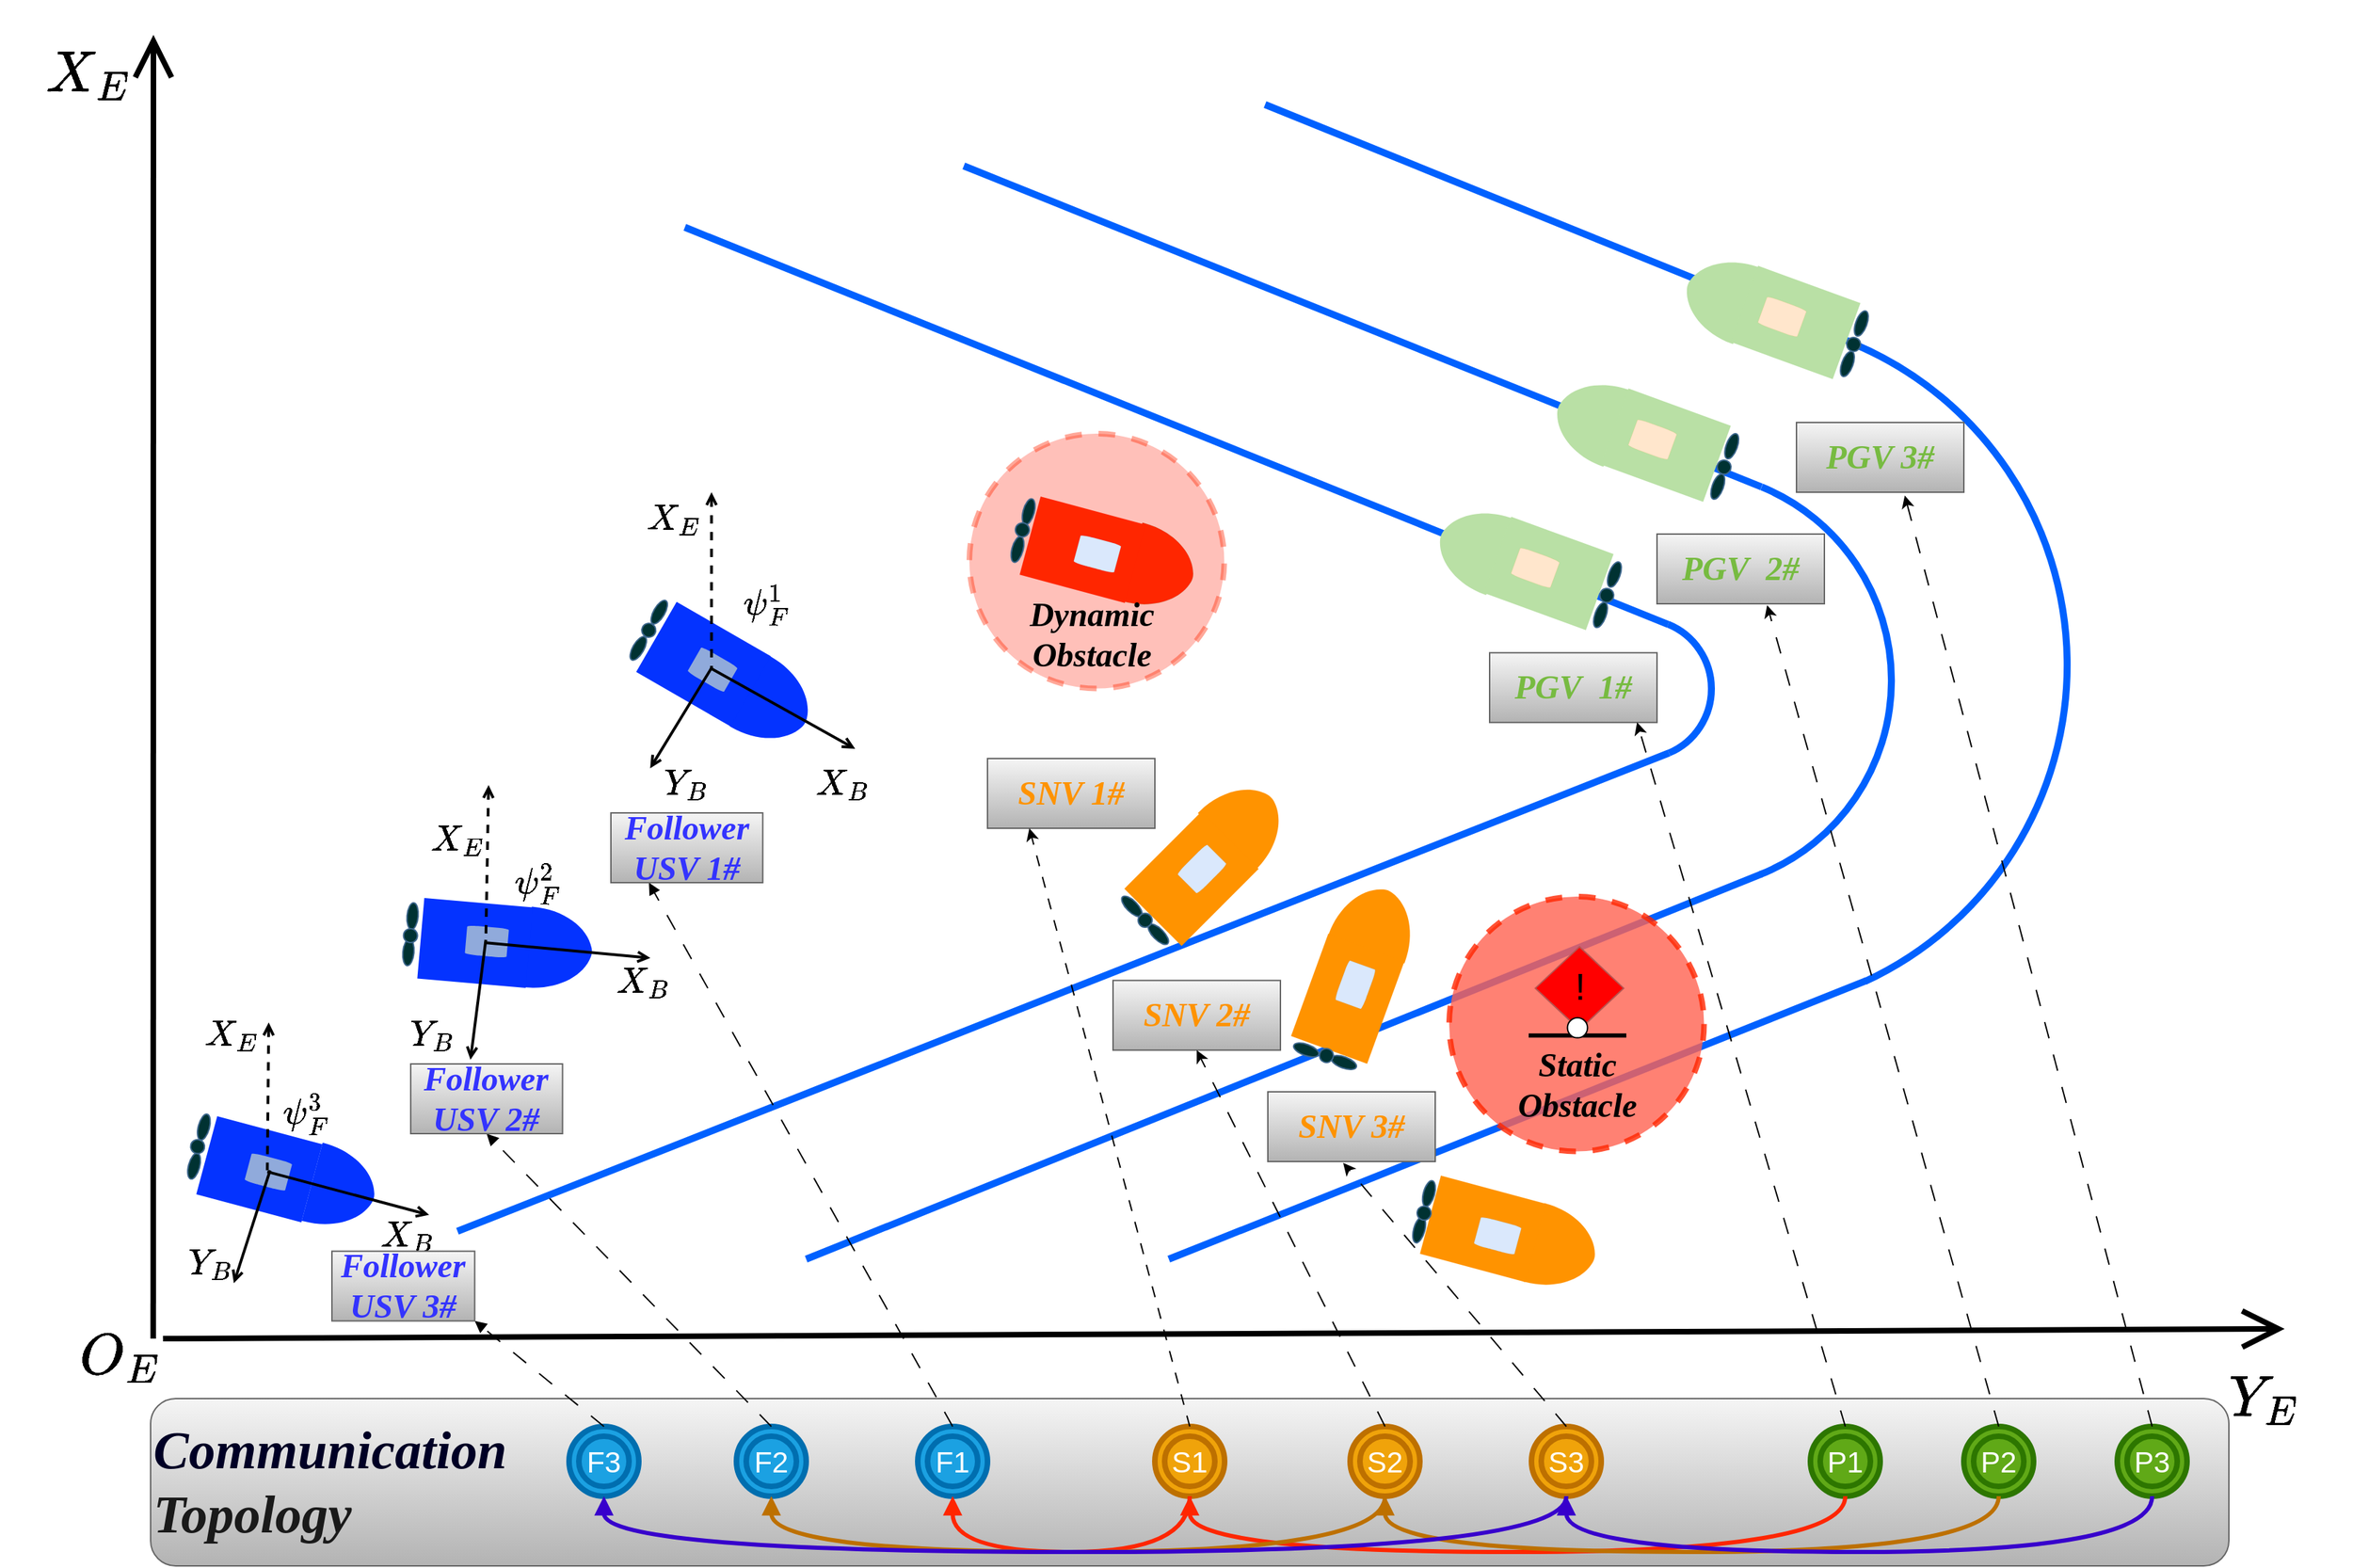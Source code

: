 <mxfile version="28.2.3">
  <diagram name="第 1 页" id="LuuQsLHYepFLeTQ4PckM">
    <mxGraphModel dx="3548" dy="629" grid="1" gridSize="10" guides="0" tooltips="1" connect="1" arrows="1" fold="1" page="1" pageScale="1" pageWidth="827" pageHeight="1169" math="1" shadow="0">
      <root>
        <mxCell id="0" />
        <mxCell id="1" parent="0" />
        <mxCell id="RE1vsZJk9F45qvtvVj4A-274" value="&lt;font style=&quot;font-size: 38px;&quot;&gt;&lt;font face=&quot;Times New Roman&quot; color=&quot;#000025&quot;&gt;&lt;span style=&quot;caret-color: rgb(51, 51, 255);&quot;&gt;&lt;b&gt;&lt;i&gt;Communication&lt;/i&gt;&lt;/b&gt;&lt;/span&gt;&lt;/font&gt;&lt;br&gt;&lt;/font&gt;&lt;div&gt;&lt;i style=&quot;font-family: &amp;quot;Times New Roman&amp;quot;; font-variant-caps: normal; font-weight: 400; letter-spacing: normal; text-indent: 0px; text-transform: none; white-space: normal; word-spacing: 0px; -webkit-text-stroke-width: 0px; text-decoration: none;&quot;&gt;&lt;b&gt;&lt;font style=&quot;color: light-dark(rgb(26, 26, 26), rgb(237, 237, 237)); font-size: 38px;&quot;&gt;Topology&lt;/font&gt;&lt;/b&gt;&lt;/i&gt;&lt;/div&gt;" style="rounded=1;whiteSpace=wrap;html=1;align=left;fillColor=#f5f5f5;gradientColor=#b3b3b3;strokeColor=#666666;" parent="1" vertex="1">
          <mxGeometry x="80" y="2180" width="1490" height="120" as="geometry" />
        </mxCell>
        <UserObject label="" tags="连接线" id="QabODWYc-xTbxn0SH4q3-36">
          <mxCell style="vsdxID=230;edgeStyle=none;startArrow=none;endArrow=open;startSize=22;endSize=22;strokeWidth=4;strokeColor=#000000;spacingTop=0;spacingBottom=0;spacingLeft=0;spacingRight=0;verticalAlign=middle;html=1;labelBackgroundColor=#ffffff;rounded=0;" parent="1" edge="1">
            <mxGeometry relative="1" as="geometry">
              <Array as="points" />
              <mxPoint x="81.86" y="2137" as="sourcePoint" />
              <mxPoint x="82" y="1202" as="targetPoint" />
            </mxGeometry>
          </mxCell>
        </UserObject>
        <UserObject label="" tags="连接线" id="QabODWYc-xTbxn0SH4q3-37">
          <mxCell style="vsdxID=231;edgeStyle=none;startArrow=none;endArrow=open;startSize=22;endSize=22;strokeWidth=4;strokeColor=#000000;spacingTop=0;spacingBottom=0;spacingLeft=0;spacingRight=0;verticalAlign=middle;html=1;labelBackgroundColor=#FFFFFF;rounded=0;" parent="1" edge="1">
            <mxGeometry relative="1" as="geometry">
              <Array as="points" />
              <mxPoint x="88.86" y="2137" as="sourcePoint" />
              <mxPoint x="1610" y="2130" as="targetPoint" />
            </mxGeometry>
          </mxCell>
        </UserObject>
        <mxCell id="RE1vsZJk9F45qvtvVj4A-2" value="&lt;font style=&quot;font-size: 35px;&quot;&gt;\(X_{E}\)&lt;/font&gt;" style="text;html=1;align=center;verticalAlign=middle;whiteSpace=wrap;rounded=0;fontSize=22;fontStyle=1" parent="1" vertex="1">
          <mxGeometry x="10" y="1210" width="50" height="40" as="geometry" />
        </mxCell>
        <mxCell id="RE1vsZJk9F45qvtvVj4A-3" value="&lt;font style=&quot;font-size: 35px;&quot;&gt;\(O_{E}\)&lt;/font&gt;" style="text;html=1;align=center;verticalAlign=middle;whiteSpace=wrap;rounded=0;fontSize=22;fontStyle=1" parent="1" vertex="1">
          <mxGeometry x="33" y="2130" width="50" height="40" as="geometry" />
        </mxCell>
        <mxCell id="RE1vsZJk9F45qvtvVj4A-4" value="&lt;font style=&quot;font-size: 35px;&quot;&gt;\(Y_{E}\)&lt;/font&gt;" style="text;html=1;align=center;verticalAlign=middle;whiteSpace=wrap;rounded=0;fontSize=22;fontStyle=1" parent="1" vertex="1">
          <mxGeometry x="1570" y="2160" width="50" height="40" as="geometry" />
        </mxCell>
        <mxCell id="RE1vsZJk9F45qvtvVj4A-75" value="" style="group" parent="1" vertex="1" connectable="0">
          <mxGeometry x="590" y="1190" width="910.843" height="930.282" as="geometry" />
        </mxCell>
        <mxCell id="RE1vsZJk9F45qvtvVj4A-56" value="" style="verticalLabelPosition=bottom;verticalAlign=top;html=1;shape=mxgraph.basic.arc;startAngle=0.062;endAngle=0.436;fillColor=light-dark(#0433ff, #ededed);strokeColor=light-dark(#0061FF,#EDEDED);strokeWidth=5;" parent="RE1vsZJk9F45qvtvVj4A-75" vertex="1">
          <mxGeometry x="509" y="431" width="100" height="100" as="geometry" />
        </mxCell>
        <mxCell id="RE1vsZJk9F45qvtvVj4A-63" value="" style="verticalLabelPosition=bottom;verticalAlign=top;html=1;shape=mxgraph.basic.arc;startAngle=0.062;endAngle=0.439;fillColor=light-dark(#0433ff, #ededed);strokeColor=light-dark(#0061FF,#EDEDED);strokeWidth=5;" parent="RE1vsZJk9F45qvtvVj4A-75" vertex="1">
          <mxGeometry x="438.07" y="325" width="300" height="300" as="geometry" />
        </mxCell>
        <mxCell id="RE1vsZJk9F45qvtvVj4A-64" value="" style="verticalLabelPosition=bottom;verticalAlign=top;html=1;shape=mxgraph.basic.arc;startAngle=0.064;endAngle=0.431;fillColor=light-dark(#0433ff, #ededed);strokeColor=light-dark(#0061FF,#EDEDED);strokeWidth=5;" parent="RE1vsZJk9F45qvtvVj4A-75" vertex="1">
          <mxGeometry x="364.07" y="214" width="500" height="500" as="geometry" />
        </mxCell>
        <mxCell id="RE1vsZJk9F45qvtvVj4A-65" value="" style="endArrow=none;html=1;rounded=0;strokeWidth=5;strokeColor=light-dark(#0061ff, #ededed);" parent="RE1vsZJk9F45qvtvVj4A-75" edge="1">
          <mxGeometry width="50" height="50" relative="1" as="geometry">
            <mxPoint x="-127" y="150" as="sourcePoint" />
            <mxPoint x="578" y="434.8" as="targetPoint" />
          </mxGeometry>
        </mxCell>
        <mxCell id="RE1vsZJk9F45qvtvVj4A-69" value="" style="endArrow=none;html=1;rounded=0;strokeWidth=5;strokeColor=light-dark(#0061ff, #ededed);" parent="RE1vsZJk9F45qvtvVj4A-75" edge="1">
          <mxGeometry width="50" height="50" relative="1" as="geometry">
            <mxPoint x="578.61" y="527" as="sourcePoint" />
            <mxPoint x="-290" y="870" as="targetPoint" />
          </mxGeometry>
        </mxCell>
        <mxCell id="RE1vsZJk9F45qvtvVj4A-70" value="" style="endArrow=none;html=1;rounded=0;strokeWidth=5;strokeColor=light-dark(#0061FF,#EDEDED);" parent="RE1vsZJk9F45qvtvVj4A-75" edge="1">
          <mxGeometry width="50" height="50" relative="1" as="geometry">
            <mxPoint x="73" y="106" as="sourcePoint" />
            <mxPoint x="644.91" y="336.2" as="targetPoint" />
          </mxGeometry>
        </mxCell>
        <mxCell id="RE1vsZJk9F45qvtvVj4A-71" value="" style="endArrow=none;html=1;rounded=0;strokeWidth=5;strokeColor=light-dark(#0061FF,#EDEDED);" parent="RE1vsZJk9F45qvtvVj4A-75" edge="1">
          <mxGeometry width="50" height="50" relative="1" as="geometry">
            <mxPoint x="644.91" y="613.8" as="sourcePoint" />
            <mxPoint x="-40" y="890" as="targetPoint" />
          </mxGeometry>
        </mxCell>
        <mxCell id="RE1vsZJk9F45qvtvVj4A-72" value="" style="endArrow=none;html=1;rounded=0;strokeWidth=5;strokeColor=light-dark(#0061FF,#EDEDED);" parent="RE1vsZJk9F45qvtvVj4A-75" edge="1">
          <mxGeometry width="50" height="50" relative="1" as="geometry">
            <mxPoint x="289" y="62" as="sourcePoint" />
            <mxPoint x="712.91" y="233.9" as="targetPoint" />
          </mxGeometry>
        </mxCell>
        <mxCell id="RE1vsZJk9F45qvtvVj4A-73" value="" style="endArrow=none;html=1;rounded=0;strokeWidth=5;strokeColor=light-dark(#0061FF,#EDEDED);" parent="RE1vsZJk9F45qvtvVj4A-75" edge="1">
          <mxGeometry width="50" height="50" relative="1" as="geometry">
            <mxPoint x="720.3" y="690.2" as="sourcePoint" />
            <mxPoint x="220" y="890" as="targetPoint" />
          </mxGeometry>
        </mxCell>
        <mxCell id="RE1vsZJk9F45qvtvVj4A-100" value="" style="group;opacity=60;" parent="RE1vsZJk9F45qvtvVj4A-75" vertex="1" connectable="0">
          <mxGeometry x="421" y="630" width="200" height="200" as="geometry" />
        </mxCell>
        <mxCell id="RE1vsZJk9F45qvtvVj4A-95" value="" style="ellipse;whiteSpace=wrap;html=1;aspect=fixed;strokeColor=light-dark(#ff2600, #ededed);strokeWidth=4;fillColor=light-dark(#ff6251, #ededed);dashed=1;opacity=80;" parent="RE1vsZJk9F45qvtvVj4A-100" vertex="1">
          <mxGeometry width="182.741" height="182.741" as="geometry" />
        </mxCell>
        <mxCell id="RE1vsZJk9F45qvtvVj4A-286" value="&lt;i style=&quot;font-family: &amp;quot;Times New Roman&amp;quot;; font-size: 24px; font-variant-caps: normal; font-weight: 400; letter-spacing: normal; text-indent: 0px; text-transform: none; white-space: normal; word-spacing: 0px; -webkit-text-stroke-width: 0px; text-decoration: none;&quot;&gt;&lt;b&gt;Static Obstacle&lt;/b&gt;&lt;/i&gt;" style="text;whiteSpace=wrap;html=1;align=center;fontColor=default;" parent="RE1vsZJk9F45qvtvVj4A-100" vertex="1">
          <mxGeometry x="37.3" y="100" width="110" height="70" as="geometry" />
        </mxCell>
        <mxCell id="RS64-eaq9OyjjuRPVzPr-1" value="" style="group" vertex="1" connectable="0" parent="RE1vsZJk9F45qvtvVj4A-100">
          <mxGeometry x="57" y="36" width="70" height="70" as="geometry" />
        </mxCell>
        <mxCell id="RS64-eaq9OyjjuRPVzPr-2" value="" style="endArrow=none;html=1;rounded=0;fontFamily=Helvetica;fontSize=12;fontColor=default;strokeWidth=3;" edge="1" parent="RS64-eaq9OyjjuRPVzPr-1">
          <mxGeometry width="50" height="50" relative="1" as="geometry">
            <mxPoint y="63.636" as="sourcePoint" />
            <mxPoint x="70" y="63.636" as="targetPoint" />
          </mxGeometry>
        </mxCell>
        <mxCell id="RS64-eaq9OyjjuRPVzPr-3" value="" style="rhombus;whiteSpace=wrap;html=1;pointerEvents=0;align=center;verticalAlign=top;fontFamily=Helvetica;fontSize=12;fillColor=#FF0000;strokeColor=#b85450;" vertex="1" parent="RS64-eaq9OyjjuRPVzPr-1">
          <mxGeometry x="4.795" width="63.288" height="59.394" as="geometry" />
        </mxCell>
        <mxCell id="RS64-eaq9OyjjuRPVzPr-4" value="" style="ellipse;whiteSpace=wrap;html=1;aspect=fixed;pointerEvents=0;align=center;verticalAlign=top;fontFamily=Helvetica;fontSize=12;fontColor=default;fillColor=default;gradientColor=none;" vertex="1" parent="RS64-eaq9OyjjuRPVzPr-1">
          <mxGeometry x="27.808" y="50.909" width="14.384" height="14.384" as="geometry" />
        </mxCell>
        <mxCell id="RS64-eaq9OyjjuRPVzPr-6" value="&lt;font style=&quot;font-size: 27px;&quot;&gt;!&lt;/font&gt;" style="text;html=1;align=center;verticalAlign=middle;whiteSpace=wrap;rounded=0;" vertex="1" parent="RS64-eaq9OyjjuRPVzPr-1">
          <mxGeometry x="22" y="14" width="30" height="30" as="geometry" />
        </mxCell>
        <mxCell id="RE1vsZJk9F45qvtvVj4A-180" value="" style="group;rotation=0;" parent="RE1vsZJk9F45qvtvVj4A-75" vertex="1" connectable="0">
          <mxGeometry x="186.0" y="538.998" width="182.0" height="150.002" as="geometry" />
        </mxCell>
        <mxCell id="RE1vsZJk9F45qvtvVj4A-181" style="vsdxID=272;rotation=45;fillColor=light-dark(#ff9300, #512d2b);shape=stencil(lZPRcoMgEEW/hkeZZdERntPkP5gElamVDJrG/H2xUBQzk2ne2OWwFy67hB/GTl01QRgnZz/13VymjvAPgmiGTjsz+RXhR8IPjXW6dfY2XEJ8VQu5rL7s91JhDueAAi6HEB4hwQB+41OgzzcXcJZ4FvmYkZIyGVIzRigSMZSCchEJnhMxlDWt6peyuWYpqRS5JvPXYLkuA4os1y1LWuXSQKXcKit39rtuTlXrcDFw0SCskmURqqpUdFcT5kLNZiycndRk7JA9pleu1YXXK5petdnWeNf6ukmzV94IoELm/mxfjvm/Jne2HvI9899/WU+w57/G1CB/djzwuWf4SolcfdeKvRneaNz3aL9YJ6QxfR8GbLu/nyifCtPIjz8=);strokeColor=light-dark(#ff9300, #d7817e);strokeWidth=0;spacingTop=-3;spacingBottom=-3;spacingLeft=-3;spacingRight=-3;points=[];labelBackgroundColor=none;rounded=0;html=1;whiteSpace=wrap;" parent="RE1vsZJk9F45qvtvVj4A-180" vertex="1">
          <mxGeometry x="62" y="13" width="58.12" height="45" as="geometry" />
        </mxCell>
        <mxCell id="RE1vsZJk9F45qvtvVj4A-182" style="vsdxID=273;rotation=45;fillColor=light-dark(#ff9300, #512d2b);shape=stencil(nZBRDoQgDERP03+WHsHFe5iISyOCQdT19kIaIxq//Jtp3zTpAFaTaUYNUkwx+F6v1EYD+AUpyRkdKCYFqACrzgf9C352LfuxyWRWg1/yhT/nRE5IsZWuZtCSK8CPeI0e/hF+jV7AJM4PO7KWCyr390bSiNtEtQM=);strokeColor=light-dark(#ff9300, #d7817e);strokeWidth=0;spacingTop=-3;spacingBottom=-3;spacingLeft=-3;spacingRight=-3;points=[];labelBackgroundColor=none;rounded=0;html=1;whiteSpace=wrap;" parent="RE1vsZJk9F45qvtvVj4A-180" vertex="1">
          <mxGeometry x="21" y="39" width="58" height="78" as="geometry" />
        </mxCell>
        <mxCell id="RE1vsZJk9F45qvtvVj4A-183" style="vsdxID=274;rotation=45;fillColor=#dae8fc;shape=stencil(tZTbUsMgEIafhsswHJPmWut7MC1tGWPSIamNby+RhWSjrTqjd7B8sP8eWCIf+pM5WyJYP/ju2V7dfjgR+UiEcO3JejeEFZFbIh8OnbdH313afdyfzUROq5fudXphjPdqTXU13RLsLVrYx+4pwruLjzTP+KYEHEyMljxaRgFQSbkGCEyccvAyygwpBZBMUFktnRu/C6celGrKgfegNJhUehUerWmNgglIJQEpzOj6wneDGVzXLoNljfFHWwR/xaExR3TUX609L8z8Xno4Yzg5SlEtcXZmBgxlTdkqOTMj18xPPW/KnK9cl4rqzaou6VouSxBcY9+JAc+Naxf9E0rAUcZX9FqnoEpiobMEgRKfJC4DkZi4lRwskZGvO+JGl4nPXVZr1GUy1zTFTEX6Av/QZFggD79EYoV6ritAKgtCn/qv5N3ph2/mya/gsJjH1sE1TZx6y/P1mAumOCLl9h0=);strokeColor=#6c8ebf;strokeWidth=0;spacingTop=-3;spacingBottom=-3;spacingLeft=-3;spacingRight=-3;points=[];labelBackgroundColor=none;rounded=0;html=1;whiteSpace=wrap;" parent="RE1vsZJk9F45qvtvVj4A-180" vertex="1">
          <mxGeometry x="47" y="56" width="21" height="30" as="geometry" />
        </mxCell>
        <mxCell id="RE1vsZJk9F45qvtvVj4A-184" style="vsdxID=275;fillColor=none;gradientColor=none;strokeColor=none;strokeWidth=2;points=[];labelBackgroundColor=none;rounded=0;html=1;whiteSpace=wrap;rotation=-15;" parent="RE1vsZJk9F45qvtvVj4A-180" vertex="1">
          <mxGeometry x="4" y="89" width="26" height="39" as="geometry" />
        </mxCell>
        <mxCell id="RE1vsZJk9F45qvtvVj4A-185" style="vsdxID=276;rotation=45;fillColor=#003232;gradientColor=none;shape=stencil(vVFBDgIhDHwNRxKE+IJ1/Ufjll0iLpuCLv5eSDWKevLgbaYznTatMF2cYEGhVUwUjri6IU3C7ITWbp6QXCpImF6YzgbCkcJ5HpgvUJ0VncKlJmTuU7VDqyuzLdM9O4EORaLcaIpa7yNoo75GqSwhuygpJEguzM1UDzSiLGOk9TDec1iKK+LyUf5lsf+tVcDzzNZ5z1961d/fUkr8UtPfAA==);strokeColor=#3c668c;points=[[0.5,0,0],[0.5,0.5,0],[0.5,0.5,0],[0.5,0.5,0],[1,0.5,0]];labelBackgroundColor=none;rounded=0;html=1;whiteSpace=wrap;" parent="RE1vsZJk9F45qvtvVj4A-184" vertex="1">
          <mxGeometry x="13" y="25" width="19" height="8" as="geometry" />
        </mxCell>
        <mxCell id="RE1vsZJk9F45qvtvVj4A-186" style="vsdxID=277;rotation=45;fillColor=#003232;gradientColor=none;shape=stencil(vVFBDgIhDHwNRxKE+IJ1/Ufjll0iLpuCLv5eSDWKevLgbaYznTatMF2cYEGhVUwUjri6IU3C7ITWbp6QXCpImF6YzgbCkcJ5HpgvUJ0VncKlJmTuU7VDqyuzLdM9O4EORaLcaIpa7yNoo75GqSwhuygpJEguzM1UDzSiLGOk9TDec1iKK+LyUf5lsf+tVcDzzNZ5z1961d/fUkr8UtPfAA==);strokeColor=#3c668c;points=[[0.5,0,0],[0.5,0.5,0],[0.5,0.5,0],[0.5,0.5,0],[1,0.5,0]];labelBackgroundColor=none;rounded=0;html=1;whiteSpace=wrap;" parent="RE1vsZJk9F45qvtvVj4A-184" vertex="1">
          <mxGeometry x="-6" y="5" width="19" height="8" as="geometry" />
        </mxCell>
        <mxCell id="RE1vsZJk9F45qvtvVj4A-187" style="vsdxID=278;rotation=45;fillColor=#003232;gradientColor=none;shape=stencil(vVHLDsIgEPwajiQU4hfU+h8bu7RELM2CFv9eyMZYjCcP3mZ2Zh/ZEaaPM6wotIqJwgU3N6ZZmKPQ2i0zkksFCTMI09tAOFG4LSPzFaqzomu41wmZ+1Tt0OrB7MD0xE6gc5EoN5qi1vsa1Kmvo1SWkF2UFBIkF5ZmqweaUJY10nqYGiluiOuu3P182P/OKuD9Zuu855T2+mcspcSRmuEJ);strokeColor=#3c668c;points=[[0.5,0,0],[0.5,0.5,0],[0.5,0.5,0],[0.5,0.5,0],[1,0.5,0],[0.15,0.85,0],[0.85,0.85,0],[0.85,0.15,0],[0.15,0.15,0]];labelBackgroundColor=none;rounded=0;html=1;whiteSpace=wrap;" parent="RE1vsZJk9F45qvtvVj4A-184" vertex="1">
          <mxGeometry x="8" y="14" width="10" height="10" as="geometry" />
        </mxCell>
        <mxCell id="RE1vsZJk9F45qvtvVj4A-188" value="" style="group;rotation=-25;" parent="RE1vsZJk9F45qvtvVj4A-75" vertex="1" connectable="0">
          <mxGeometry x="293" y="620.0" width="127.842" height="130.139" as="geometry" />
        </mxCell>
        <mxCell id="RE1vsZJk9F45qvtvVj4A-189" style="vsdxID=272;rotation=20;fillColor=light-dark(#ff9300, #512d2b);shape=stencil(lZPRcoMgEEW/hkeZZdERntPkP5gElamVDJrG/H2xUBQzk2ne2OWwFy67hB/GTl01QRgnZz/13VymjvAPgmiGTjsz+RXhR8IPjXW6dfY2XEJ8VQu5rL7s91JhDueAAi6HEB4hwQB+41OgzzcXcJZ4FvmYkZIyGVIzRigSMZSCchEJnhMxlDWt6peyuWYpqRS5JvPXYLkuA4os1y1LWuXSQKXcKit39rtuTlXrcDFw0SCskmURqqpUdFcT5kLNZiycndRk7JA9pleu1YXXK5petdnWeNf6ukmzV94IoELm/mxfjvm/Jne2HvI9899/WU+w57/G1CB/djzwuWf4SolcfdeKvRneaNz3aL9YJ6QxfR8GbLu/nyifCtPIjz8=);strokeColor=light-dark(#ff9300, #d7817e);strokeWidth=0;spacingTop=-3;spacingBottom=-3;spacingLeft=-3;spacingRight=-3;points=[];labelBackgroundColor=none;rounded=0;html=1;whiteSpace=wrap;" parent="RE1vsZJk9F45qvtvVj4A-188" vertex="1">
          <mxGeometry x="47" y="4" width="58.12" height="45" as="geometry" />
        </mxCell>
        <mxCell id="RE1vsZJk9F45qvtvVj4A-190" style="vsdxID=273;rotation=20;fillColor=light-dark(#ff9300, #512d2b);shape=stencil(nZBRDoQgDERP03+WHsHFe5iISyOCQdT19kIaIxq//Jtp3zTpAFaTaUYNUkwx+F6v1EYD+AUpyRkdKCYFqACrzgf9C352LfuxyWRWg1/yhT/nRE5IsZWuZtCSK8CPeI0e/hF+jV7AJM4PO7KWCyr390bSiNtEtQM=);strokeColor=light-dark(#ff9300, #d7817e);strokeWidth=0;spacingTop=-3;spacingBottom=-3;spacingLeft=-3;spacingRight=-3;points=[];labelBackgroundColor=none;rounded=0;html=1;whiteSpace=wrap;" parent="RE1vsZJk9F45qvtvVj4A-188" vertex="1">
          <mxGeometry x="26" y="44" width="58" height="78" as="geometry" />
        </mxCell>
        <mxCell id="RE1vsZJk9F45qvtvVj4A-191" style="vsdxID=274;rotation=20;fillColor=#dae8fc;shape=stencil(tZTbUsMgEIafhsswHJPmWut7MC1tGWPSIamNby+RhWSjrTqjd7B8sP8eWCIf+pM5WyJYP/ju2V7dfjgR+UiEcO3JejeEFZFbIh8OnbdH313afdyfzUROq5fudXphjPdqTXU13RLsLVrYx+4pwruLjzTP+KYEHEyMljxaRgFQSbkGCEyccvAyygwpBZBMUFktnRu/C6celGrKgfegNJhUehUerWmNgglIJQEpzOj6wneDGVzXLoNljfFHWwR/xaExR3TUX609L8z8Xno4Yzg5SlEtcXZmBgxlTdkqOTMj18xPPW/KnK9cl4rqzaou6VouSxBcY9+JAc+Naxf9E0rAUcZX9FqnoEpiobMEgRKfJC4DkZi4lRwskZGvO+JGl4nPXVZr1GUy1zTFTEX6Av/QZFggD79EYoV6ritAKgtCn/qv5N3ph2/mya/gsJjH1sE1TZx6y/P1mAumOCLl9h0=);strokeColor=#6c8ebf;strokeWidth=0;spacingTop=-3;spacingBottom=-3;spacingLeft=-3;spacingRight=-3;points=[];labelBackgroundColor=none;rounded=0;html=1;whiteSpace=wrap;" parent="RE1vsZJk9F45qvtvVj4A-188" vertex="1">
          <mxGeometry x="50" y="58" width="21" height="30" as="geometry" />
        </mxCell>
        <mxCell id="RE1vsZJk9F45qvtvVj4A-192" style="vsdxID=275;fillColor=none;gradientColor=none;strokeColor=none;strokeWidth=2;points=[];labelBackgroundColor=none;rounded=0;html=1;whiteSpace=wrap;rotation=-40;" parent="RE1vsZJk9F45qvtvVj4A-188" vertex="1">
          <mxGeometry x="27" y="105" width="26" height="39" as="geometry" />
        </mxCell>
        <mxCell id="RE1vsZJk9F45qvtvVj4A-193" style="vsdxID=276;rotation=20;fillColor=#003232;gradientColor=none;shape=stencil(vVFBDgIhDHwNRxKE+IJ1/Ufjll0iLpuCLv5eSDWKevLgbaYznTatMF2cYEGhVUwUjri6IU3C7ITWbp6QXCpImF6YzgbCkcJ5HpgvUJ0VncKlJmTuU7VDqyuzLdM9O4EORaLcaIpa7yNoo75GqSwhuygpJEguzM1UDzSiLGOk9TDec1iKK+LyUf5lsf+tVcDzzNZ5z1961d/fUkr8UtPfAA==);strokeColor=#3c668c;points=[[0.5,0,0],[0.5,0.5,0],[0.5,0.5,0],[0.5,0.5,0],[1,0.5,0]];labelBackgroundColor=none;rounded=0;html=1;whiteSpace=wrap;" parent="RE1vsZJk9F45qvtvVj4A-192" vertex="1">
          <mxGeometry x="16" y="20" width="19" height="8" as="geometry" />
        </mxCell>
        <mxCell id="RE1vsZJk9F45qvtvVj4A-194" style="vsdxID=277;rotation=20;fillColor=#003232;gradientColor=none;shape=stencil(vVFBDgIhDHwNRxKE+IJ1/Ufjll0iLpuCLv5eSDWKevLgbaYznTatMF2cYEGhVUwUjri6IU3C7ITWbp6QXCpImF6YzgbCkcJ5HpgvUJ0VncKlJmTuU7VDqyuzLdM9O4EORaLcaIpa7yNoo75GqSwhuygpJEguzM1UDzSiLGOk9TDec1iKK+LyUf5lsf+tVcDzzNZ5z1961d/fUkr8UtPfAA==);strokeColor=#3c668c;points=[[0.5,0,0],[0.5,0.5,0],[0.5,0.5,0],[0.5,0.5,0],[1,0.5,0]];labelBackgroundColor=none;rounded=0;html=1;whiteSpace=wrap;" parent="RE1vsZJk9F45qvtvVj4A-192" vertex="1">
          <mxGeometry x="-11" y="11" width="19" height="8" as="geometry" />
        </mxCell>
        <mxCell id="RE1vsZJk9F45qvtvVj4A-195" style="vsdxID=278;rotation=20;fillColor=#003232;gradientColor=none;shape=stencil(vVHLDsIgEPwajiQU4hfU+h8bu7RELM2CFv9eyMZYjCcP3mZ2Zh/ZEaaPM6wotIqJwgU3N6ZZmKPQ2i0zkksFCTMI09tAOFG4LSPzFaqzomu41wmZ+1Tt0OrB7MD0xE6gc5EoN5qi1vsa1Kmvo1SWkF2UFBIkF5ZmqweaUJY10nqYGiluiOuu3P182P/OKuD9Zuu855T2+mcspcSRmuEJ);strokeColor=#3c668c;points=[[0.5,0,0],[0.5,0.5,0],[0.5,0.5,0],[0.5,0.5,0],[1,0.5,0],[0.15,0.85,0],[0.85,0.85,0],[0.85,0.15,0],[0.15,0.15,0]];labelBackgroundColor=none;rounded=0;html=1;whiteSpace=wrap;" parent="RE1vsZJk9F45qvtvVj4A-192" vertex="1">
          <mxGeometry x="8" y="14" width="10" height="10" as="geometry" />
        </mxCell>
        <mxCell id="RE1vsZJk9F45qvtvVj4A-196" value="" style="group;rotation=60;" parent="RE1vsZJk9F45qvtvVj4A-75" vertex="1" connectable="0">
          <mxGeometry x="400.001" y="810.003" width="127.842" height="130.139" as="geometry" />
        </mxCell>
        <mxCell id="RE1vsZJk9F45qvtvVj4A-197" style="vsdxID=272;rotation=105;fillColor=light-dark(#ff9300, #512d2b);shape=stencil(lZPRcoMgEEW/hkeZZdERntPkP5gElamVDJrG/H2xUBQzk2ne2OWwFy67hB/GTl01QRgnZz/13VymjvAPgmiGTjsz+RXhR8IPjXW6dfY2XEJ8VQu5rL7s91JhDueAAi6HEB4hwQB+41OgzzcXcJZ4FvmYkZIyGVIzRigSMZSCchEJnhMxlDWt6peyuWYpqRS5JvPXYLkuA4os1y1LWuXSQKXcKit39rtuTlXrcDFw0SCskmURqqpUdFcT5kLNZiycndRk7JA9pleu1YXXK5petdnWeNf6ukmzV94IoELm/mxfjvm/Jne2HvI9899/WU+w57/G1CB/djzwuWf4SolcfdeKvRneaNz3aL9YJ6QxfR8GbLu/nyifCtPIjz8=);strokeColor=light-dark(#ff9300, #d7817e);strokeWidth=0;spacingTop=-3;spacingBottom=-3;spacingLeft=-3;spacingRight=-3;points=[];labelBackgroundColor=none;rounded=0;html=1;whiteSpace=wrap;" parent="RE1vsZJk9F45qvtvVj4A-196" vertex="1">
          <mxGeometry x="74" y="51" width="58.12" height="45" as="geometry" />
        </mxCell>
        <mxCell id="RE1vsZJk9F45qvtvVj4A-198" style="vsdxID=273;rotation=105;fillColor=light-dark(#ff9300, #512d2b);shape=stencil(nZBRDoQgDERP03+WHsHFe5iISyOCQdT19kIaIxq//Jtp3zTpAFaTaUYNUkwx+F6v1EYD+AUpyRkdKCYFqACrzgf9C352LfuxyWRWg1/yhT/nRE5IsZWuZtCSK8CPeI0e/hF+jV7AJM4PO7KWCyr390bSiNtEtQM=);strokeColor=light-dark(#ff9300, #d7817e);strokeWidth=0;spacingTop=-3;spacingBottom=-3;spacingLeft=-3;spacingRight=-3;points=[];labelBackgroundColor=none;rounded=0;html=1;whiteSpace=wrap;" parent="RE1vsZJk9F45qvtvVj4A-196" vertex="1">
          <mxGeometry x="16" y="19" width="58" height="78" as="geometry" />
        </mxCell>
        <mxCell id="RE1vsZJk9F45qvtvVj4A-199" style="vsdxID=274;rotation=105;fillColor=#dae8fc;shape=stencil(tZTbUsMgEIafhsswHJPmWut7MC1tGWPSIamNby+RhWSjrTqjd7B8sP8eWCIf+pM5WyJYP/ju2V7dfjgR+UiEcO3JejeEFZFbIh8OnbdH313afdyfzUROq5fudXphjPdqTXU13RLsLVrYx+4pwruLjzTP+KYEHEyMljxaRgFQSbkGCEyccvAyygwpBZBMUFktnRu/C6celGrKgfegNJhUehUerWmNgglIJQEpzOj6wneDGVzXLoNljfFHWwR/xaExR3TUX609L8z8Xno4Yzg5SlEtcXZmBgxlTdkqOTMj18xPPW/KnK9cl4rqzaou6VouSxBcY9+JAc+Naxf9E0rAUcZX9FqnoEpiobMEgRKfJC4DkZi4lRwskZGvO+JGl4nPXVZr1GUy1zTFTEX6Av/QZFggD79EYoV6ritAKgtCn/qv5N3ph2/mya/gsJjH1sE1TZx6y/P1mAumOCLl9h0=);strokeColor=#6c8ebf;strokeWidth=0;spacingTop=-3;spacingBottom=-3;spacingLeft=-3;spacingRight=-3;points=[];labelBackgroundColor=none;rounded=0;html=1;whiteSpace=wrap;" parent="RE1vsZJk9F45qvtvVj4A-196" vertex="1">
          <mxGeometry x="45" y="48" width="21" height="30" as="geometry" />
        </mxCell>
        <mxCell id="RE1vsZJk9F45qvtvVj4A-200" style="vsdxID=275;fillColor=none;gradientColor=none;strokeColor=none;strokeWidth=2;points=[];labelBackgroundColor=none;rounded=0;html=1;whiteSpace=wrap;rotation=45;" parent="RE1vsZJk9F45qvtvVj4A-196" vertex="1">
          <mxGeometry x="-10" y="28" width="26" height="39" as="geometry" />
        </mxCell>
        <mxCell id="RE1vsZJk9F45qvtvVj4A-201" style="vsdxID=276;rotation=105;fillColor=#003232;gradientColor=none;shape=stencil(vVFBDgIhDHwNRxKE+IJ1/Ufjll0iLpuCLv5eSDWKevLgbaYznTatMF2cYEGhVUwUjri6IU3C7ITWbp6QXCpImF6YzgbCkcJ5HpgvUJ0VncKlJmTuU7VDqyuzLdM9O4EORaLcaIpa7yNoo75GqSwhuygpJEguzM1UDzSiLGOk9TDec1iKK+LyUf5lsf+tVcDzzNZ5z1961d/fUkr8UtPfAA==);strokeColor=#3c668c;points=[[0.5,0,0],[0.5,0.5,0],[0.5,0.5,0],[0.5,0.5,0],[1,0.5,0]];labelBackgroundColor=none;rounded=0;html=1;whiteSpace=wrap;" parent="RE1vsZJk9F45qvtvVj4A-200" vertex="1">
          <mxGeometry y="27" width="19" height="8" as="geometry" />
        </mxCell>
        <mxCell id="RE1vsZJk9F45qvtvVj4A-202" style="vsdxID=277;rotation=105;fillColor=#003232;gradientColor=none;shape=stencil(vVFBDgIhDHwNRxKE+IJ1/Ufjll0iLpuCLv5eSDWKevLgbaYznTatMF2cYEGhVUwUjri6IU3C7ITWbp6QXCpImF6YzgbCkcJ5HpgvUJ0VncKlJmTuU7VDqyuzLdM9O4EORaLcaIpa7yNoo75GqSwhuygpJEguzM1UDzSiLGOk9TDec1iKK+LyUf5lsf+tVcDzzNZ5z1961d/fUkr8UtPfAA==);strokeColor=#3c668c;points=[[0.5,0,0],[0.5,0.5,0],[0.5,0.5,0],[0.5,0.5,0],[1,0.5,0]];labelBackgroundColor=none;rounded=0;html=1;whiteSpace=wrap;" parent="RE1vsZJk9F45qvtvVj4A-200" vertex="1">
          <mxGeometry x="7" y="1" width="19" height="8" as="geometry" />
        </mxCell>
        <mxCell id="RE1vsZJk9F45qvtvVj4A-203" style="vsdxID=278;rotation=105;fillColor=#003232;gradientColor=none;shape=stencil(vVHLDsIgEPwajiQU4hfU+h8bu7RELM2CFv9eyMZYjCcP3mZ2Zh/ZEaaPM6wotIqJwgU3N6ZZmKPQ2i0zkksFCTMI09tAOFG4LSPzFaqzomu41wmZ+1Tt0OrB7MD0xE6gc5EoN5qi1vsa1Kmvo1SWkF2UFBIkF5ZmqweaUJY10nqYGiluiOuu3P182P/OKuD9Zuu855T2+mcspcSRmuEJ);strokeColor=#3c668c;points=[[0.5,0,0],[0.5,0.5,0],[0.5,0.5,0],[0.5,0.5,0],[1,0.5,0],[0.15,0.85,0],[0.85,0.85,0],[0.85,0.15,0],[0.15,0.15,0]];labelBackgroundColor=none;rounded=0;html=1;whiteSpace=wrap;" parent="RE1vsZJk9F45qvtvVj4A-200" vertex="1">
          <mxGeometry x="8" y="14" width="10" height="10" as="geometry" />
        </mxCell>
        <mxCell id="RE1vsZJk9F45qvtvVj4A-206" value="" style="group;rotation=-115;" parent="RE1vsZJk9F45qvtvVj4A-75" vertex="1" connectable="0">
          <mxGeometry x="411.0" y="324.998" width="127.842" height="130.139" as="geometry" />
        </mxCell>
        <mxCell id="RE1vsZJk9F45qvtvVj4A-207" style="vsdxID=272;rotation=-70;fillColor=light-dark(#B9E0A5,#FF9281);shape=stencil(lZPRcoMgEEW/hkeZZdERntPkP5gElamVDJrG/H2xUBQzk2ne2OWwFy67hB/GTl01QRgnZz/13VymjvAPgmiGTjsz+RXhR8IPjXW6dfY2XEJ8VQu5rL7s91JhDueAAi6HEB4hwQB+41OgzzcXcJZ4FvmYkZIyGVIzRigSMZSCchEJnhMxlDWt6peyuWYpqRS5JvPXYLkuA4os1y1LWuXSQKXcKit39rtuTlXrcDFw0SCskmURqqpUdFcT5kLNZiycndRk7JA9pleu1YXXK5petdnWeNf6ukmzV94IoELm/mxfjvm/Jne2HvI9899/WU+w57/G1CB/djzwuWf4SolcfdeKvRneaNz3aL9YJ6QxfR8GbLu/nyifCtPIjz8=);strokeColor=light-dark(#B9E0A5,#FFACAC);strokeWidth=0;spacingTop=-3;spacingBottom=-3;spacingLeft=-3;spacingRight=-3;points=[];labelBackgroundColor=none;rounded=0;html=1;whiteSpace=wrap;fontColor=#ffffff;" parent="RE1vsZJk9F45qvtvVj4A-206" vertex="1">
          <mxGeometry x="-4" y="31" width="58.12" height="45" as="geometry" />
        </mxCell>
        <mxCell id="RE1vsZJk9F45qvtvVj4A-208" style="vsdxID=273;rotation=-70;fillColor=#B9E0A5;shape=stencil(nZBRDoQgDERP03+WHsHFe5iISyOCQdT19kIaIxq//Jtp3zTpAFaTaUYNUkwx+F6v1EYD+AUpyRkdKCYFqACrzgf9C352LfuxyWRWg1/yhT/nRE5IsZWuZtCSK8CPeI0e/hF+jV7AJM4PO7KWCyr390bSiNtEtQM=);strokeColor=#B9E0A5;strokeWidth=0;spacingTop=-3;spacingBottom=-3;spacingLeft=-3;spacingRight=-3;points=[];labelBackgroundColor=none;rounded=0;html=1;whiteSpace=wrap;fontColor=#ffffff;" parent="RE1vsZJk9F45qvtvVj4A-206" vertex="1">
          <mxGeometry x="52" y="34" width="58" height="78" as="geometry" />
        </mxCell>
        <mxCell id="RE1vsZJk9F45qvtvVj4A-209" style="vsdxID=274;rotation=-70;fillColor=#ffe6cc;shape=stencil(tZTbUsMgEIafhsswHJPmWut7MC1tGWPSIamNby+RhWSjrTqjd7B8sP8eWCIf+pM5WyJYP/ju2V7dfjgR+UiEcO3JejeEFZFbIh8OnbdH313afdyfzUROq5fudXphjPdqTXU13RLsLVrYx+4pwruLjzTP+KYEHEyMljxaRgFQSbkGCEyccvAyygwpBZBMUFktnRu/C6celGrKgfegNJhUehUerWmNgglIJQEpzOj6wneDGVzXLoNljfFHWwR/xaExR3TUX609L8z8Xno4Yzg5SlEtcXZmBgxlTdkqOTMj18xPPW/KnK9cl4rqzaou6VouSxBcY9+JAc+Naxf9E0rAUcZX9FqnoEpiobMEgRKfJC4DkZi4lRwskZGvO+JGl4nPXVZr1GUy1zTFTEX6Av/QZFggD79EYoV6ritAKgtCn/qv5N3ph2/mya/gsJjH1sE1TZx6y/P1mAumOCLl9h0=);strokeColor=#d79b00;strokeWidth=0;spacingTop=-3;spacingBottom=-3;spacingLeft=-3;spacingRight=-3;points=[];labelBackgroundColor=none;rounded=0;html=1;whiteSpace=wrap;" parent="RE1vsZJk9F45qvtvVj4A-206" vertex="1">
          <mxGeometry x="61" y="54" width="21" height="30" as="geometry" />
        </mxCell>
        <mxCell id="RE1vsZJk9F45qvtvVj4A-210" style="vsdxID=275;fillColor=none;gradientColor=none;strokeColor=none;strokeWidth=2;points=[];labelBackgroundColor=none;rounded=0;html=1;whiteSpace=wrap;rotation=-130;" parent="RE1vsZJk9F45qvtvVj4A-206" vertex="1">
          <mxGeometry x="110" y="69" width="26" height="39" as="geometry" />
        </mxCell>
        <mxCell id="RE1vsZJk9F45qvtvVj4A-211" style="vsdxID=276;rotation=-70;fillColor=#003232;gradientColor=none;shape=stencil(vVFBDgIhDHwNRxKE+IJ1/Ufjll0iLpuCLv5eSDWKevLgbaYznTatMF2cYEGhVUwUjri6IU3C7ITWbp6QXCpImF6YzgbCkcJ5HpgvUJ0VncKlJmTuU7VDqyuzLdM9O4EORaLcaIpa7yNoo75GqSwhuygpJEguzM1UDzSiLGOk9TDec1iKK+LyUf5lsf+tVcDzzNZ5z1961d/fUkr8UtPfAA==);strokeColor=#3c668c;points=[[0.5,0,0],[0.5,0.5,0],[0.5,0.5,0],[0.5,0.5,0],[1,0.5,0]];labelBackgroundColor=none;rounded=0;html=1;whiteSpace=wrap;" parent="RE1vsZJk9F45qvtvVj4A-210" vertex="1">
          <mxGeometry x="9" y="1" width="19" height="8" as="geometry" />
        </mxCell>
        <mxCell id="RE1vsZJk9F45qvtvVj4A-212" style="vsdxID=277;rotation=-70;fillColor=#003232;gradientColor=none;shape=stencil(vVFBDgIhDHwNRxKE+IJ1/Ufjll0iLpuCLv5eSDWKevLgbaYznTatMF2cYEGhVUwUjri6IU3C7ITWbp6QXCpImF6YzgbCkcJ5HpgvUJ0VncKlJmTuU7VDqyuzLdM9O4EORaLcaIpa7yNoo75GqSwhuygpJEguzM1UDzSiLGOk9TDec1iKK+LyUf5lsf+tVcDzzNZ5z1961d/fUkr8UtPfAA==);strokeColor=#3c668c;points=[[0.5,0,0],[0.5,0.5,0],[0.5,0.5,0],[0.5,0.5,0],[1,0.5,0]];labelBackgroundColor=none;rounded=0;html=1;whiteSpace=wrap;" parent="RE1vsZJk9F45qvtvVj4A-210" vertex="1">
          <mxGeometry x="-1" y="30" width="19" height="8" as="geometry" />
        </mxCell>
        <mxCell id="RE1vsZJk9F45qvtvVj4A-213" style="vsdxID=278;rotation=-70;fillColor=#003232;gradientColor=none;shape=stencil(vVHLDsIgEPwajiQU4hfU+h8bu7RELM2CFv9eyMZYjCcP3mZ2Zh/ZEaaPM6wotIqJwgU3N6ZZmKPQ2i0zkksFCTMI09tAOFG4LSPzFaqzomu41wmZ+1Tt0OrB7MD0xE6gc5EoN5qi1vsa1Kmvo1SWkF2UFBIkF5ZmqweaUJY10nqYGiluiOuu3P182P/OKuD9Zuu855T2+mcspcSRmuEJ);strokeColor=#3c668c;points=[[0.5,0,0],[0.5,0.5,0],[0.5,0.5,0],[0.5,0.5,0],[1,0.5,0],[0.15,0.85,0],[0.85,0.85,0],[0.85,0.15,0],[0.15,0.15,0]];labelBackgroundColor=none;rounded=0;html=1;whiteSpace=wrap;" parent="RE1vsZJk9F45qvtvVj4A-210" vertex="1">
          <mxGeometry x="8" y="15" width="10" height="10" as="geometry" />
        </mxCell>
        <mxCell id="RE1vsZJk9F45qvtvVj4A-215" value="" style="group;rotation=-115;" parent="RE1vsZJk9F45qvtvVj4A-75" vertex="1" connectable="0">
          <mxGeometry x="495.076" y="233.002" width="127.842" height="130.139" as="geometry" />
        </mxCell>
        <mxCell id="RE1vsZJk9F45qvtvVj4A-216" style="vsdxID=272;rotation=-70;fillColor=light-dark(#B9E0A5,#FF9281);shape=stencil(lZPRcoMgEEW/hkeZZdERntPkP5gElamVDJrG/H2xUBQzk2ne2OWwFy67hB/GTl01QRgnZz/13VymjvAPgmiGTjsz+RXhR8IPjXW6dfY2XEJ8VQu5rL7s91JhDueAAi6HEB4hwQB+41OgzzcXcJZ4FvmYkZIyGVIzRigSMZSCchEJnhMxlDWt6peyuWYpqRS5JvPXYLkuA4os1y1LWuXSQKXcKit39rtuTlXrcDFw0SCskmURqqpUdFcT5kLNZiycndRk7JA9pleu1YXXK5petdnWeNf6ukmzV94IoELm/mxfjvm/Jne2HvI9899/WU+w57/G1CB/djzwuWf4SolcfdeKvRneaNz3aL9YJ6QxfR8GbLu/nyifCtPIjz8=);strokeColor=light-dark(#B9E0A5,#FFACAC);strokeWidth=0;spacingTop=-3;spacingBottom=-3;spacingLeft=-3;spacingRight=-3;points=[];labelBackgroundColor=none;rounded=0;html=1;whiteSpace=wrap;fontColor=#ffffff;" parent="RE1vsZJk9F45qvtvVj4A-215" vertex="1">
          <mxGeometry x="-4" y="31" width="58.12" height="45" as="geometry" />
        </mxCell>
        <mxCell id="RE1vsZJk9F45qvtvVj4A-217" style="vsdxID=273;rotation=-70;fillColor=#B9E0A5;shape=stencil(nZBRDoQgDERP03+WHsHFe5iISyOCQdT19kIaIxq//Jtp3zTpAFaTaUYNUkwx+F6v1EYD+AUpyRkdKCYFqACrzgf9C352LfuxyWRWg1/yhT/nRE5IsZWuZtCSK8CPeI0e/hF+jV7AJM4PO7KWCyr390bSiNtEtQM=);strokeColor=#B9E0A5;strokeWidth=0;spacingTop=-3;spacingBottom=-3;spacingLeft=-3;spacingRight=-3;points=[];labelBackgroundColor=none;rounded=0;html=1;whiteSpace=wrap;fontColor=#ffffff;" parent="RE1vsZJk9F45qvtvVj4A-215" vertex="1">
          <mxGeometry x="52" y="34" width="58" height="78" as="geometry" />
        </mxCell>
        <mxCell id="RE1vsZJk9F45qvtvVj4A-218" style="vsdxID=274;rotation=-70;fillColor=#ffe6cc;shape=stencil(tZTbUsMgEIafhsswHJPmWut7MC1tGWPSIamNby+RhWSjrTqjd7B8sP8eWCIf+pM5WyJYP/ju2V7dfjgR+UiEcO3JejeEFZFbIh8OnbdH313afdyfzUROq5fudXphjPdqTXU13RLsLVrYx+4pwruLjzTP+KYEHEyMljxaRgFQSbkGCEyccvAyygwpBZBMUFktnRu/C6celGrKgfegNJhUehUerWmNgglIJQEpzOj6wneDGVzXLoNljfFHWwR/xaExR3TUX609L8z8Xno4Yzg5SlEtcXZmBgxlTdkqOTMj18xPPW/KnK9cl4rqzaou6VouSxBcY9+JAc+Naxf9E0rAUcZX9FqnoEpiobMEgRKfJC4DkZi4lRwskZGvO+JGl4nPXVZr1GUy1zTFTEX6Av/QZFggD79EYoV6ritAKgtCn/qv5N3ph2/mya/gsJjH1sE1TZx6y/P1mAumOCLl9h0=);strokeColor=#d79b00;strokeWidth=0;spacingTop=-3;spacingBottom=-3;spacingLeft=-3;spacingRight=-3;points=[];labelBackgroundColor=none;rounded=0;html=1;whiteSpace=wrap;" parent="RE1vsZJk9F45qvtvVj4A-215" vertex="1">
          <mxGeometry x="61" y="54" width="21" height="30" as="geometry" />
        </mxCell>
        <mxCell id="RE1vsZJk9F45qvtvVj4A-219" style="vsdxID=275;fillColor=none;gradientColor=none;strokeColor=none;strokeWidth=2;points=[];labelBackgroundColor=none;rounded=0;html=1;whiteSpace=wrap;rotation=-130;" parent="RE1vsZJk9F45qvtvVj4A-215" vertex="1">
          <mxGeometry x="110" y="69" width="26" height="39" as="geometry" />
        </mxCell>
        <mxCell id="RE1vsZJk9F45qvtvVj4A-220" style="vsdxID=276;rotation=-70;fillColor=#003232;gradientColor=none;shape=stencil(vVFBDgIhDHwNRxKE+IJ1/Ufjll0iLpuCLv5eSDWKevLgbaYznTatMF2cYEGhVUwUjri6IU3C7ITWbp6QXCpImF6YzgbCkcJ5HpgvUJ0VncKlJmTuU7VDqyuzLdM9O4EORaLcaIpa7yNoo75GqSwhuygpJEguzM1UDzSiLGOk9TDec1iKK+LyUf5lsf+tVcDzzNZ5z1961d/fUkr8UtPfAA==);strokeColor=#3c668c;points=[[0.5,0,0],[0.5,0.5,0],[0.5,0.5,0],[0.5,0.5,0],[1,0.5,0]];labelBackgroundColor=none;rounded=0;html=1;whiteSpace=wrap;" parent="RE1vsZJk9F45qvtvVj4A-219" vertex="1">
          <mxGeometry x="9" y="1" width="19" height="8" as="geometry" />
        </mxCell>
        <mxCell id="RE1vsZJk9F45qvtvVj4A-221" style="vsdxID=277;rotation=-70;fillColor=#003232;gradientColor=none;shape=stencil(vVFBDgIhDHwNRxKE+IJ1/Ufjll0iLpuCLv5eSDWKevLgbaYznTatMF2cYEGhVUwUjri6IU3C7ITWbp6QXCpImF6YzgbCkcJ5HpgvUJ0VncKlJmTuU7VDqyuzLdM9O4EORaLcaIpa7yNoo75GqSwhuygpJEguzM1UDzSiLGOk9TDec1iKK+LyUf5lsf+tVcDzzNZ5z1961d/fUkr8UtPfAA==);strokeColor=#3c668c;points=[[0.5,0,0],[0.5,0.5,0],[0.5,0.5,0],[0.5,0.5,0],[1,0.5,0]];labelBackgroundColor=none;rounded=0;html=1;whiteSpace=wrap;" parent="RE1vsZJk9F45qvtvVj4A-219" vertex="1">
          <mxGeometry x="-1" y="30" width="19" height="8" as="geometry" />
        </mxCell>
        <mxCell id="RE1vsZJk9F45qvtvVj4A-222" style="vsdxID=278;rotation=-70;fillColor=#003232;gradientColor=none;shape=stencil(vVHLDsIgEPwajiQU4hfU+h8bu7RELM2CFv9eyMZYjCcP3mZ2Zh/ZEaaPM6wotIqJwgU3N6ZZmKPQ2i0zkksFCTMI09tAOFG4LSPzFaqzomu41wmZ+1Tt0OrB7MD0xE6gc5EoN5qi1vsa1Kmvo1SWkF2UFBIkF5ZmqweaUJY10nqYGiluiOuu3P182P/OKuD9Zuu855T2+mcspcSRmuEJ);strokeColor=#3c668c;points=[[0.5,0,0],[0.5,0.5,0],[0.5,0.5,0],[0.5,0.5,0],[1,0.5,0],[0.15,0.85,0],[0.85,0.85,0],[0.85,0.15,0],[0.15,0.15,0]];labelBackgroundColor=none;rounded=0;html=1;whiteSpace=wrap;" parent="RE1vsZJk9F45qvtvVj4A-219" vertex="1">
          <mxGeometry x="8" y="15" width="10" height="10" as="geometry" />
        </mxCell>
        <mxCell id="RE1vsZJk9F45qvtvVj4A-223" value="" style="group;rotation=-115;" parent="RE1vsZJk9F45qvtvVj4A-75" vertex="1" connectable="0">
          <mxGeometry x="587.996" y="145.002" width="127.842" height="130.139" as="geometry" />
        </mxCell>
        <mxCell id="RE1vsZJk9F45qvtvVj4A-224" style="vsdxID=272;rotation=-70;fillColor=light-dark(#B9E0A5,#FF9281);shape=stencil(lZPRcoMgEEW/hkeZZdERntPkP5gElamVDJrG/H2xUBQzk2ne2OWwFy67hB/GTl01QRgnZz/13VymjvAPgmiGTjsz+RXhR8IPjXW6dfY2XEJ8VQu5rL7s91JhDueAAi6HEB4hwQB+41OgzzcXcJZ4FvmYkZIyGVIzRigSMZSCchEJnhMxlDWt6peyuWYpqRS5JvPXYLkuA4os1y1LWuXSQKXcKit39rtuTlXrcDFw0SCskmURqqpUdFcT5kLNZiycndRk7JA9pleu1YXXK5petdnWeNf6ukmzV94IoELm/mxfjvm/Jne2HvI9899/WU+w57/G1CB/djzwuWf4SolcfdeKvRneaNz3aL9YJ6QxfR8GbLu/nyifCtPIjz8=);strokeColor=light-dark(#B9E0A5,#FFACAC);strokeWidth=0;spacingTop=-3;spacingBottom=-3;spacingLeft=-3;spacingRight=-3;points=[];labelBackgroundColor=none;rounded=0;html=1;whiteSpace=wrap;fontColor=#ffffff;" parent="RE1vsZJk9F45qvtvVj4A-223" vertex="1">
          <mxGeometry x="-4" y="31" width="58.12" height="45" as="geometry" />
        </mxCell>
        <mxCell id="RE1vsZJk9F45qvtvVj4A-225" style="vsdxID=273;rotation=-70;fillColor=#B9E0A5;shape=stencil(nZBRDoQgDERP03+WHsHFe5iISyOCQdT19kIaIxq//Jtp3zTpAFaTaUYNUkwx+F6v1EYD+AUpyRkdKCYFqACrzgf9C352LfuxyWRWg1/yhT/nRE5IsZWuZtCSK8CPeI0e/hF+jV7AJM4PO7KWCyr390bSiNtEtQM=);strokeColor=#B9E0A5;strokeWidth=0;spacingTop=-3;spacingBottom=-3;spacingLeft=-3;spacingRight=-3;points=[];labelBackgroundColor=none;rounded=0;html=1;whiteSpace=wrap;fontColor=#ffffff;" parent="RE1vsZJk9F45qvtvVj4A-223" vertex="1">
          <mxGeometry x="52" y="34" width="58" height="78" as="geometry" />
        </mxCell>
        <mxCell id="RE1vsZJk9F45qvtvVj4A-226" style="vsdxID=274;rotation=-70;fillColor=#ffe6cc;shape=stencil(tZTbUsMgEIafhsswHJPmWut7MC1tGWPSIamNby+RhWSjrTqjd7B8sP8eWCIf+pM5WyJYP/ju2V7dfjgR+UiEcO3JejeEFZFbIh8OnbdH313afdyfzUROq5fudXphjPdqTXU13RLsLVrYx+4pwruLjzTP+KYEHEyMljxaRgFQSbkGCEyccvAyygwpBZBMUFktnRu/C6celGrKgfegNJhUehUerWmNgglIJQEpzOj6wneDGVzXLoNljfFHWwR/xaExR3TUX609L8z8Xno4Yzg5SlEtcXZmBgxlTdkqOTMj18xPPW/KnK9cl4rqzaou6VouSxBcY9+JAc+Naxf9E0rAUcZX9FqnoEpiobMEgRKfJC4DkZi4lRwskZGvO+JGl4nPXVZr1GUy1zTFTEX6Av/QZFggD79EYoV6ritAKgtCn/qv5N3ph2/mya/gsJjH1sE1TZx6y/P1mAumOCLl9h0=);strokeColor=#d79b00;strokeWidth=0;spacingTop=-3;spacingBottom=-3;spacingLeft=-3;spacingRight=-3;points=[];labelBackgroundColor=none;rounded=0;html=1;whiteSpace=wrap;" parent="RE1vsZJk9F45qvtvVj4A-223" vertex="1">
          <mxGeometry x="61" y="54" width="21" height="30" as="geometry" />
        </mxCell>
        <mxCell id="RE1vsZJk9F45qvtvVj4A-227" style="vsdxID=275;fillColor=none;gradientColor=none;strokeColor=none;strokeWidth=2;points=[];labelBackgroundColor=none;rounded=0;html=1;whiteSpace=wrap;rotation=-130;" parent="RE1vsZJk9F45qvtvVj4A-223" vertex="1">
          <mxGeometry x="110" y="69" width="26" height="39" as="geometry" />
        </mxCell>
        <mxCell id="RE1vsZJk9F45qvtvVj4A-228" style="vsdxID=276;rotation=-70;fillColor=#003232;gradientColor=none;shape=stencil(vVFBDgIhDHwNRxKE+IJ1/Ufjll0iLpuCLv5eSDWKevLgbaYznTatMF2cYEGhVUwUjri6IU3C7ITWbp6QXCpImF6YzgbCkcJ5HpgvUJ0VncKlJmTuU7VDqyuzLdM9O4EORaLcaIpa7yNoo75GqSwhuygpJEguzM1UDzSiLGOk9TDec1iKK+LyUf5lsf+tVcDzzNZ5z1961d/fUkr8UtPfAA==);strokeColor=#3c668c;points=[[0.5,0,0],[0.5,0.5,0],[0.5,0.5,0],[0.5,0.5,0],[1,0.5,0]];labelBackgroundColor=none;rounded=0;html=1;whiteSpace=wrap;" parent="RE1vsZJk9F45qvtvVj4A-227" vertex="1">
          <mxGeometry x="9" y="1" width="19" height="8" as="geometry" />
        </mxCell>
        <mxCell id="RE1vsZJk9F45qvtvVj4A-229" style="vsdxID=277;rotation=-70;fillColor=#003232;gradientColor=none;shape=stencil(vVFBDgIhDHwNRxKE+IJ1/Ufjll0iLpuCLv5eSDWKevLgbaYznTatMF2cYEGhVUwUjri6IU3C7ITWbp6QXCpImF6YzgbCkcJ5HpgvUJ0VncKlJmTuU7VDqyuzLdM9O4EORaLcaIpa7yNoo75GqSwhuygpJEguzM1UDzSiLGOk9TDec1iKK+LyUf5lsf+tVcDzzNZ5z1961d/fUkr8UtPfAA==);strokeColor=#3c668c;points=[[0.5,0,0],[0.5,0.5,0],[0.5,0.5,0],[0.5,0.5,0],[1,0.5,0]];labelBackgroundColor=none;rounded=0;html=1;whiteSpace=wrap;" parent="RE1vsZJk9F45qvtvVj4A-227" vertex="1">
          <mxGeometry x="-1" y="30" width="19" height="8" as="geometry" />
        </mxCell>
        <mxCell id="RE1vsZJk9F45qvtvVj4A-230" style="vsdxID=278;rotation=-70;fillColor=#003232;gradientColor=none;shape=stencil(vVHLDsIgEPwajiQU4hfU+h8bu7RELM2CFv9eyMZYjCcP3mZ2Zh/ZEaaPM6wotIqJwgU3N6ZZmKPQ2i0zkksFCTMI09tAOFG4LSPzFaqzomu41wmZ+1Tt0OrB7MD0xE6gc5EoN5qi1vsa1Kmvo1SWkF2UFBIkF5ZmqweaUJY10nqYGiluiOuu3P182P/OKuD9Zuu855T2+mcspcSRmuEJ);strokeColor=#3c668c;points=[[0.5,0,0],[0.5,0.5,0],[0.5,0.5,0],[0.5,0.5,0],[1,0.5,0],[0.15,0.85,0],[0.85,0.85,0],[0.85,0.15,0],[0.15,0.15,0]];labelBackgroundColor=none;rounded=0;html=1;whiteSpace=wrap;" parent="RE1vsZJk9F45qvtvVj4A-227" vertex="1">
          <mxGeometry x="8" y="15" width="10" height="10" as="geometry" />
        </mxCell>
        <mxCell id="RE1vsZJk9F45qvtvVj4A-249" value="&lt;font face=&quot;Times New Roman&quot; style=&quot;font-size: 24px;&quot;&gt;&lt;i style=&quot;color: light-dark(rgb(255, 147, 0), rgb(237, 237, 237));&quot;&gt;&lt;b&gt;SNV 1#&lt;/b&gt;&lt;/i&gt;&lt;/font&gt;" style="text;html=1;align=center;verticalAlign=middle;whiteSpace=wrap;rounded=0;fillColor=#f5f5f5;strokeColor=#666666;gradientColor=#b3b3b3;" parent="RE1vsZJk9F45qvtvVj4A-75" vertex="1">
          <mxGeometry x="90" y="531" width="120" height="50" as="geometry" />
        </mxCell>
        <mxCell id="RE1vsZJk9F45qvtvVj4A-251" value="&lt;font face=&quot;Times New Roman&quot; style=&quot;font-size: 24px;&quot;&gt;&lt;i style=&quot;color: light-dark(rgb(255, 147, 0), rgb(237, 237, 237));&quot;&gt;&lt;b&gt;SNV 3#&lt;/b&gt;&lt;/i&gt;&lt;/font&gt;" style="text;html=1;align=center;verticalAlign=middle;whiteSpace=wrap;rounded=0;fillColor=#f5f5f5;strokeColor=#666666;gradientColor=#b3b3b3;" parent="RE1vsZJk9F45qvtvVj4A-75" vertex="1">
          <mxGeometry x="291.0" y="770" width="120" height="50" as="geometry" />
        </mxCell>
        <mxCell id="RE1vsZJk9F45qvtvVj4A-250" value="&lt;font face=&quot;Times New Roman&quot; style=&quot;font-size: 24px;&quot;&gt;&lt;i style=&quot;color: light-dark(rgb(255, 147, 0), rgb(237, 237, 237));&quot;&gt;&lt;b&gt;SNV 2#&lt;/b&gt;&lt;/i&gt;&lt;/font&gt;" style="text;html=1;align=center;verticalAlign=middle;whiteSpace=wrap;rounded=0;fillColor=#f5f5f5;strokeColor=#666666;gradientColor=#b3b3b3;" parent="RE1vsZJk9F45qvtvVj4A-75" vertex="1">
          <mxGeometry x="180.0" y="690.14" width="120" height="50" as="geometry" />
        </mxCell>
        <mxCell id="RE1vsZJk9F45qvtvVj4A-252" value="&lt;i style=&quot;font-family: &amp;quot;Times New Roman&amp;quot;; font-size: 24px;&quot;&gt;&lt;b style=&quot;color: light-dark(rgb(119, 187, 65), rgb(237, 237, 237));&quot;&gt;PGV&amp;nbsp;&lt;/b&gt;&lt;/i&gt;&lt;font face=&quot;Times New Roman&quot; style=&quot;font-size: 24px;&quot;&gt;&lt;i&gt;&lt;b style=&quot;color: light-dark(rgb(119, 187, 65), rgb(237, 237, 237));&quot;&gt;&amp;nbsp;1#&lt;/b&gt;&lt;/i&gt;&lt;/font&gt;" style="text;html=1;align=center;verticalAlign=middle;whiteSpace=wrap;rounded=0;fillColor=#f5f5f5;strokeColor=#666666;gradientColor=#b3b3b3;" parent="RE1vsZJk9F45qvtvVj4A-75" vertex="1">
          <mxGeometry x="450" y="455.14" width="120" height="50" as="geometry" />
        </mxCell>
        <mxCell id="RE1vsZJk9F45qvtvVj4A-253" value="&lt;i style=&quot;font-family: &amp;quot;Times New Roman&amp;quot;; font-size: 24px;&quot;&gt;&lt;b style=&quot;color: light-dark(rgb(119, 187, 65), rgb(237, 237, 237));&quot;&gt;PGV&amp;nbsp;&lt;/b&gt;&lt;/i&gt;&lt;font face=&quot;Times New Roman&quot; style=&quot;font-size: 24px;&quot;&gt;&lt;i&gt;&lt;b style=&quot;color: light-dark(rgb(119, 187, 65), rgb(237, 237, 237));&quot;&gt;&amp;nbsp;2#&lt;/b&gt;&lt;/i&gt;&lt;/font&gt;" style="text;html=1;align=center;verticalAlign=middle;whiteSpace=wrap;rounded=0;fillColor=#f5f5f5;strokeColor=#666666;gradientColor=#b3b3b3;" parent="RE1vsZJk9F45qvtvVj4A-75" vertex="1">
          <mxGeometry x="570" y="370.0" width="120" height="50" as="geometry" />
        </mxCell>
        <mxCell id="RE1vsZJk9F45qvtvVj4A-254" value="&lt;font face=&quot;Times New Roman&quot; style=&quot;font-size: 24px;&quot;&gt;&lt;i&gt;&lt;b style=&quot;color: light-dark(rgb(119, 187, 65), rgb(237, 237, 237));&quot;&gt;PGV 3#&lt;/b&gt;&lt;/i&gt;&lt;/font&gt;" style="text;html=1;align=center;verticalAlign=middle;whiteSpace=wrap;rounded=0;fillColor=#f5f5f5;strokeColor=#666666;gradientColor=#b3b3b3;" parent="RE1vsZJk9F45qvtvVj4A-75" vertex="1">
          <mxGeometry x="670" y="290.0" width="120" height="50" as="geometry" />
        </mxCell>
        <mxCell id="RE1vsZJk9F45qvtvVj4A-296" value="" style="group;rotation=60;" parent="RE1vsZJk9F45qvtvVj4A-75" vertex="1" connectable="0">
          <mxGeometry x="70" y="310" width="212.0" height="182.741" as="geometry" />
        </mxCell>
        <mxCell id="RE1vsZJk9F45qvtvVj4A-287" value="" style="ellipse;whiteSpace=wrap;html=1;aspect=fixed;strokeColor=light-dark(#ff2600, #ededed);strokeWidth=4;fillColor=light-dark(#ff6251, #ededed);dashed=1;opacity=40;rotation=60;" parent="RE1vsZJk9F45qvtvVj4A-296" vertex="1">
          <mxGeometry x="7" y="-12" width="182.741" height="182.741" as="geometry" />
        </mxCell>
        <mxCell id="RE1vsZJk9F45qvtvVj4A-288" value="" style="group;rotation=60;" parent="RE1vsZJk9F45qvtvVj4A-296" vertex="1" connectable="0">
          <mxGeometry x="20" y="30" width="182.0" height="150.002" as="geometry" />
        </mxCell>
        <mxCell id="RE1vsZJk9F45qvtvVj4A-289" style="vsdxID=272;rotation=105;fillColor=light-dark(#ff2600, #43ba43);shape=stencil(lZPRcoMgEEW/hkeZZdERntPkP5gElamVDJrG/H2xUBQzk2ne2OWwFy67hB/GTl01QRgnZz/13VymjvAPgmiGTjsz+RXhR8IPjXW6dfY2XEJ8VQu5rL7s91JhDueAAi6HEB4hwQB+41OgzzcXcJZ4FvmYkZIyGVIzRigSMZSCchEJnhMxlDWt6peyuWYpqRS5JvPXYLkuA4os1y1LWuXSQKXcKit39rtuTlXrcDFw0SCskmURqqpUdFcT5kLNZiycndRk7JA9pleu1YXXK5petdnWeNf6ukmzV94IoELm/mxfjvm/Jne2HvI9899/WU+w57/G1CB/djzwuWf4SolcfdeKvRneaNz3aL9YJ6QxfR8GbLu/nyifCtPIjz8=);strokeColor=#005700;strokeWidth=0;spacingTop=-3;spacingBottom=-3;spacingLeft=-3;spacingRight=-3;points=[];labelBackgroundColor=none;rounded=0;html=1;whiteSpace=wrap;fontColor=#ffffff;" parent="RE1vsZJk9F45qvtvVj4A-288" vertex="1">
          <mxGeometry x="96" y="33" width="58.12" height="45" as="geometry" />
        </mxCell>
        <mxCell id="RE1vsZJk9F45qvtvVj4A-290" style="vsdxID=273;rotation=105;fillColor=light-dark(#ff2600, #ffa7ff);shape=stencil(nZBRDoQgDERP03+WHsHFe5iISyOCQdT19kIaIxq//Jtp3zTpAFaTaUYNUkwx+F6v1EYD+AUpyRkdKCYFqACrzgf9C352LfuxyWRWg1/yhT/nRE5IsZWuZtCSK8CPeI0e/hF+jV7AJM4PO7KWCyr390bSiNtEtQM=);strokeColor=light-dark(#ff2600, #efc0ff);strokeWidth=0;spacingTop=-3;spacingBottom=-3;spacingLeft=-3;spacingRight=-3;points=[];labelBackgroundColor=none;rounded=0;html=1;whiteSpace=wrap;fontColor=#ffffff;" parent="RE1vsZJk9F45qvtvVj4A-288" vertex="1">
          <mxGeometry x="39" y="2" width="58" height="78" as="geometry" />
        </mxCell>
        <mxCell id="RE1vsZJk9F45qvtvVj4A-291" style="vsdxID=274;rotation=105;fillColor=#dae8fc;shape=stencil(tZTbUsMgEIafhsswHJPmWut7MC1tGWPSIamNby+RhWSjrTqjd7B8sP8eWCIf+pM5WyJYP/ju2V7dfjgR+UiEcO3JejeEFZFbIh8OnbdH313afdyfzUROq5fudXphjPdqTXU13RLsLVrYx+4pwruLjzTP+KYEHEyMljxaRgFQSbkGCEyccvAyygwpBZBMUFktnRu/C6celGrKgfegNJhUehUerWmNgglIJQEpzOj6wneDGVzXLoNljfFHWwR/xaExR3TUX609L8z8Xno4Yzg5SlEtcXZmBgxlTdkqOTMj18xPPW/KnK9cl4rqzaou6VouSxBcY9+JAc+Naxf9E0rAUcZX9FqnoEpiobMEgRKfJC4DkZi4lRwskZGvO+JGl4nPXVZr1GUy1zTFTEX6Av/QZFggD79EYoV6ritAKgtCn/qv5N3ph2/mya/gsJjH1sE1TZx6y/P1mAumOCLl9h0=);strokeColor=#6c8ebf;strokeWidth=0;spacingTop=-3;spacingBottom=-3;spacingLeft=-3;spacingRight=-3;points=[];labelBackgroundColor=none;rounded=0;html=1;whiteSpace=wrap;" parent="RE1vsZJk9F45qvtvVj4A-288" vertex="1">
          <mxGeometry x="68" y="29" width="21" height="30" as="geometry" />
        </mxCell>
        <mxCell id="RE1vsZJk9F45qvtvVj4A-292" style="vsdxID=275;fillColor=none;gradientColor=none;strokeColor=none;strokeWidth=2;points=[];labelBackgroundColor=none;rounded=0;html=1;whiteSpace=wrap;rotation=45;" parent="RE1vsZJk9F45qvtvVj4A-288" vertex="1">
          <mxGeometry x="12" y="8" width="26" height="39" as="geometry" />
        </mxCell>
        <mxCell id="RE1vsZJk9F45qvtvVj4A-293" style="vsdxID=276;rotation=105;fillColor=#003232;gradientColor=none;shape=stencil(vVFBDgIhDHwNRxKE+IJ1/Ufjll0iLpuCLv5eSDWKevLgbaYznTatMF2cYEGhVUwUjri6IU3C7ITWbp6QXCpImF6YzgbCkcJ5HpgvUJ0VncKlJmTuU7VDqyuzLdM9O4EORaLcaIpa7yNoo75GqSwhuygpJEguzM1UDzSiLGOk9TDec1iKK+LyUf5lsf+tVcDzzNZ5z1961d/fUkr8UtPfAA==);strokeColor=#3c668c;points=[[0.5,0,0],[0.5,0.5,0],[0.5,0.5,0],[0.5,0.5,0],[1,0.5,0]];labelBackgroundColor=none;rounded=0;html=1;whiteSpace=wrap;" parent="RE1vsZJk9F45qvtvVj4A-292" vertex="1">
          <mxGeometry y="29" width="19" height="8" as="geometry" />
        </mxCell>
        <mxCell id="RE1vsZJk9F45qvtvVj4A-294" style="vsdxID=277;rotation=105;fillColor=#003232;gradientColor=none;shape=stencil(vVFBDgIhDHwNRxKE+IJ1/Ufjll0iLpuCLv5eSDWKevLgbaYznTatMF2cYEGhVUwUjri6IU3C7ITWbp6QXCpImF6YzgbCkcJ5HpgvUJ0VncKlJmTuU7VDqyuzLdM9O4EORaLcaIpa7yNoo75GqSwhuygpJEguzM1UDzSiLGOk9TDec1iKK+LyUf5lsf+tVcDzzNZ5z1961d/fUkr8UtPfAA==);strokeColor=#3c668c;points=[[0.5,0,0],[0.5,0.5,0],[0.5,0.5,0],[0.5,0.5,0],[1,0.5,0]];labelBackgroundColor=none;rounded=0;html=1;whiteSpace=wrap;" parent="RE1vsZJk9F45qvtvVj4A-292" vertex="1">
          <mxGeometry x="8" y="2" width="19" height="8" as="geometry" />
        </mxCell>
        <mxCell id="RE1vsZJk9F45qvtvVj4A-295" style="vsdxID=278;rotation=105;fillColor=#003232;gradientColor=none;shape=stencil(vVHLDsIgEPwajiQU4hfU+h8bu7RELM2CFv9eyMZYjCcP3mZ2Zh/ZEaaPM6wotIqJwgU3N6ZZmKPQ2i0zkksFCTMI09tAOFG4LSPzFaqzomu41wmZ+1Tt0OrB7MD0xE6gc5EoN5qi1vsa1Kmvo1SWkF2UFBIkF5ZmqweaUJY10nqYGiluiOuu3P182P/OKuD9Zuu855T2+mcspcSRmuEJ);strokeColor=#3c668c;points=[[0.5,0,0],[0.5,0.5,0],[0.5,0.5,0],[0.5,0.5,0],[1,0.5,0],[0.15,0.85,0],[0.85,0.85,0],[0.85,0.15,0],[0.15,0.15,0]];labelBackgroundColor=none;rounded=0;html=1;whiteSpace=wrap;" parent="RE1vsZJk9F45qvtvVj4A-292" vertex="1">
          <mxGeometry x="8" y="14" width="10" height="10" as="geometry" />
        </mxCell>
        <mxCell id="RE1vsZJk9F45qvtvVj4A-297" value="&lt;i style=&quot;font-family: &amp;quot;Times New Roman&amp;quot;; font-size: 24px; font-variant-caps: normal; font-weight: 400; letter-spacing: normal; text-indent: 0px; text-transform: none; white-space: normal; word-spacing: 0px; -webkit-text-stroke-width: 0px; text-decoration: none;&quot;&gt;&lt;b&gt;Dynamic Obstacle&lt;/b&gt;&lt;/i&gt;" style="text;whiteSpace=wrap;html=1;align=center;fontColor=default;" parent="RE1vsZJk9F45qvtvVj4A-296" vertex="1">
          <mxGeometry x="40" y="97" width="110" height="70" as="geometry" />
        </mxCell>
        <mxCell id="RE1vsZJk9F45qvtvVj4A-234" value="" style="group" parent="1" vertex="1" connectable="0">
          <mxGeometry x="410.003" y="1530" width="201.137" height="220" as="geometry" />
        </mxCell>
        <mxCell id="RE1vsZJk9F45qvtvVj4A-136" style="vsdxID=325;rotation=420;fillColor=none;gradientColor=none;strokeColor=none;strokeWidth=2;points=[];labelBackgroundColor=none;rounded=0;html=1;whiteSpace=wrap;" parent="RE1vsZJk9F45qvtvVj4A-234" vertex="1">
          <mxGeometry x="8.137" y="85" width="35.0" height="39" as="geometry" />
        </mxCell>
        <mxCell id="RE1vsZJk9F45qvtvVj4A-137" value="" style="group;rotation=105;" parent="RE1vsZJk9F45qvtvVj4A-136" vertex="1" connectable="0">
          <mxGeometry x="-5" y="5" width="46.423" height="18.645" as="geometry" />
        </mxCell>
        <mxCell id="RE1vsZJk9F45qvtvVj4A-138" style="vsdxID=326;rotation=120;fillColor=#003232;gradientColor=none;shape=stencil(vVFBDgIhDHwNRxKE+IJ1/Ufjll0iLpuCLv5eSDWKevLgbaYznTatMF2cYEGhVUwUjri6IU3C7ITWbp6QXCpImF6YzgbCkcJ5HpgvUJ0VncKlJmTuU7VDqyuzLdM9O4EORaLcaIpa7yNoo75GqSwhuygpJEguzM1UDzSiLGOk9TDec1iKK+LyUf5lsf+tVcDzzNZ5z1961d/fUkr8UtPfAA==);strokeColor=#3c668c;points=[[0.5,0,0],[0.5,0.5,0],[0.5,0.5,0],[0.5,0.5,0],[1,0.5,0]];labelBackgroundColor=none;rounded=0;html=1;whiteSpace=wrap;container=0;" parent="RE1vsZJk9F45qvtvVj4A-137" vertex="1">
          <mxGeometry x="7" y="18" width="19" height="8" as="geometry" />
        </mxCell>
        <mxCell id="RE1vsZJk9F45qvtvVj4A-139" style="vsdxID=327;rotation=120;fillColor=#003232;gradientColor=none;shape=stencil(vVFBDgIhDHwNRxKE+IJ1/Ufjll0iLpuCLv5eSDWKevLgbaYznTatMF2cYEGhVUwUjri6IU3C7ITWbp6QXCpImF6YzgbCkcJ5HpgvUJ0VncKlJmTuU7VDqyuzLdM9O4EORaLcaIpa7yNoo75GqSwhuygpJEguzM1UDzSiLGOk9TDec1iKK+LyUf5lsf+tVcDzzNZ5z1961d/fUkr8UtPfAA==);strokeColor=#3c668c;points=[[0.5,0,0],[0.5,0.5,0],[0.5,0.5,0],[0.5,0.5,0],[1,0.5,0]];labelBackgroundColor=none;rounded=0;html=1;whiteSpace=wrap;container=0;" parent="RE1vsZJk9F45qvtvVj4A-137" vertex="1">
          <mxGeometry x="22" y="-8" width="19" height="8" as="geometry" />
        </mxCell>
        <mxCell id="RE1vsZJk9F45qvtvVj4A-140" style="vsdxID=328;rotation=120;fillColor=#003232;gradientColor=none;shape=stencil(vVHLDsIgEPwajiQU4hfU+h8bu7RELM2CFv9eyMZYjCcP3mZ2Zh/ZEaaPM6wotIqJwgU3N6ZZmKPQ2i0zkksFCTMI09tAOFG4LSPzFaqzomu41wmZ+1Tt0OrB7MD0xE6gc5EoN5qi1vsa1Kmvo1SWkF2UFBIkF5ZmqweaUJY10nqYGiluiOuu3P182P/OKuD9Zuu855T2+mcspcSRmuEJ);strokeColor=#3c668c;points=[[0.5,0,0],[0.5,0.5,0],[0.5,0.5,0],[0.5,0.5,0],[1,0.5,0],[0.15,0.85,0],[0.85,0.85,0],[0.85,0.15,0],[0.15,0.15,0]];labelBackgroundColor=none;rounded=0;html=1;whiteSpace=wrap;container=0;" parent="RE1vsZJk9F45qvtvVj4A-137" vertex="1">
          <mxGeometry x="19" y="4" width="10" height="10" as="geometry" />
        </mxCell>
        <mxCell id="RE1vsZJk9F45qvtvVj4A-141" style="vsdxID=322;rotation=120;fillColor=light-dark(#0433ff, #007070);gradientColor=none;shape=stencil(lZPRcoMgEEW/hkeZZdERntPkP5gElamVDJrG/H2xUBQzk2ne2OWwFy67hB/GTl01QRgnZz/13VymjvAPgmiGTjsz+RXhR8IPjXW6dfY2XEJ8VQu5rL7s91JhDueAAi6HEB4hwQB+41OgzzcXcJZ4FvmYkZIyGVIzRigSMZSCchEJnhMxlDWt6peyuWYpqRS5JvPXYLkuA4os1y1LWuXSQKXcKit39rtuTlXrcDFw0SCskmURqqpUdFcT5kLNZiycndRk7JA9pleu1YXXK5petdnWeNf6ukmzV94IoELm/mxfjvm/Jne2HvI9899/WU+w57/G1CB/djzwuWf4SolcfdeKvRneaNz3aL9YJ6QxfR8GbLu/nyifCtPIjz8=);strokeColor=none;strokeWidth=0;spacingTop=-3;spacingBottom=-3;spacingLeft=-3;spacingRight=-3;points=[];labelBackgroundColor=none;rounded=0;html=1;whiteSpace=wrap;container=0;" parent="RE1vsZJk9F45qvtvVj4A-234" vertex="1">
          <mxGeometry x="90.137" y="131" width="58" height="45.72" as="geometry" />
        </mxCell>
        <mxCell id="RE1vsZJk9F45qvtvVj4A-142" style="vsdxID=323;rotation=120;fillColor=light-dark(#0433ff, #007070);gradientColor=none;shape=stencil(nZBRDoQgDERP03+WHsHFe5iISyOCQdT19kIaIxq//Jtp3zTpAFaTaUYNUkwx+F6v1EYD+AUpyRkdKCYFqACrzgf9C352LfuxyWRWg1/yhT/nRE5IsZWuZtCSK8CPeI0e/hF+jV7AJM4PO7KWCyr390bSiNtEtQM=);strokeColor=none;strokeWidth=0;spacingTop=-3;spacingBottom=-3;spacingLeft=-3;spacingRight=-3;points=[];labelBackgroundColor=none;rounded=0;html=1;whiteSpace=wrap;container=0;" parent="RE1vsZJk9F45qvtvVj4A-234" vertex="1">
          <mxGeometry x="37.137" y="84" width="58" height="78" as="geometry" />
        </mxCell>
        <mxCell id="RE1vsZJk9F45qvtvVj4A-143" style="vsdxID=324;rotation=120;fillColor=#90aadb;gradientColor=none;shape=stencil(tZTbUsMgEIafhsswHJPmWut7MC1tGWPSIamNby+RhWSjrTqjd7B8sP8eWCIf+pM5WyJYP/ju2V7dfjgR+UiEcO3JejeEFZFbIh8OnbdH313afdyfzUROq5fudXphjPdqTXU13RLsLVrYx+4pwruLjzTP+KYEHEyMljxaRgFQSbkGCEyccvAyygwpBZBMUFktnRu/C6celGrKgfegNJhUehUerWmNgglIJQEpzOj6wneDGVzXLoNljfFHWwR/xaExR3TUX609L8z8Xno4Yzg5SlEtcXZmBgxlTdkqOTMj18xPPW/KnK9cl4rqzaou6VouSxBcY9+JAc+Naxf9E0rAUcZX9FqnoEpiobMEgRKfJC4DkZi4lRwskZGvO+JGl4nPXVZr1GUy1zTFTEX6Av/QZFggD79EYoV6ritAKgtCn/qv5N3ph2/mya/gsJjH1sE1TZx6y/P1mAumOCLl9h0=);strokeColor=none;strokeWidth=0;spacingTop=-3;spacingBottom=-3;spacingLeft=-3;spacingRight=-3;points=[];labelBackgroundColor=none;rounded=0;html=1;whiteSpace=wrap;container=0;" parent="RE1vsZJk9F45qvtvVj4A-234" vertex="1">
          <mxGeometry x="62.137" y="112" width="21" height="30" as="geometry" />
        </mxCell>
        <UserObject label="" tags="连接线" id="RE1vsZJk9F45qvtvVj4A-144">
          <mxCell style="vsdxID=307;edgeStyle=none;dashed=1;startArrow=open;endArrow=none;startSize=5;endSize=5;strokeColor=#000000;spacingTop=0;spacingBottom=0;spacingLeft=0;spacingRight=0;verticalAlign=middle;html=1;labelBackgroundColor=#FFFFFF;rounded=0;strokeWidth=2;" parent="RE1vsZJk9F45qvtvVj4A-234" edge="1">
            <mxGeometry relative="1" as="geometry">
              <Array as="points" />
              <mxPoint x="72.137" as="sourcePoint" />
              <mxPoint x="72.137" y="127" as="targetPoint" />
            </mxGeometry>
          </mxCell>
        </UserObject>
        <UserObject label="" tags="连接线" id="RE1vsZJk9F45qvtvVj4A-145">
          <mxCell style="vsdxID=357;edgeStyle=none;startArrow=none;endArrow=open;startSize=5;endSize=5;strokeColor=#000000;spacingTop=0;spacingBottom=0;spacingLeft=0;spacingRight=0;verticalAlign=middle;html=1;labelBackgroundColor=#ffffff;rounded=0;exitX=0.915;exitY=0.533;exitDx=0;exitDy=0;exitPerimeter=0;strokeWidth=2;" parent="RE1vsZJk9F45qvtvVj4A-234" edge="1">
            <mxGeometry relative="1" as="geometry">
              <Array as="points" />
              <mxPoint x="71.137" y="126" as="sourcePoint" />
              <mxPoint x="175.137" y="184" as="targetPoint" />
            </mxGeometry>
          </mxCell>
        </UserObject>
        <UserObject label="" tags="连接线" id="RE1vsZJk9F45qvtvVj4A-146">
          <mxCell style="vsdxID=357;edgeStyle=none;startArrow=none;endArrow=open;startSize=5;endSize=5;strokeColor=#000000;spacingTop=0;spacingBottom=0;spacingLeft=0;spacingRight=0;verticalAlign=middle;html=1;labelBackgroundColor=#ffffff;rounded=0;exitX=0.915;exitY=0.533;exitDx=0;exitDy=0;exitPerimeter=0;strokeWidth=2;" parent="RE1vsZJk9F45qvtvVj4A-234" edge="1">
            <mxGeometry relative="1" as="geometry">
              <Array as="points" />
              <mxPoint x="72.137" y="126" as="sourcePoint" />
              <mxPoint x="28.137" y="198" as="targetPoint" />
            </mxGeometry>
          </mxCell>
        </UserObject>
        <mxCell id="RE1vsZJk9F45qvtvVj4A-147" value="\(X_{E}\)" style="text;html=1;align=center;verticalAlign=middle;whiteSpace=wrap;rounded=0;fontSize=22;fontStyle=1;rotation=1;" parent="RE1vsZJk9F45qvtvVj4A-234" vertex="1">
          <mxGeometry x="28.137" y="10" width="34" height="20" as="geometry" />
        </mxCell>
        <mxCell id="RE1vsZJk9F45qvtvVj4A-148" value="\(X_{B}\)" style="text;html=1;align=center;verticalAlign=middle;whiteSpace=wrap;rounded=0;fontSize=22;fontStyle=1;rotation=0;" parent="RE1vsZJk9F45qvtvVj4A-234" vertex="1">
          <mxGeometry x="149.137" y="200" width="34" height="20" as="geometry" />
        </mxCell>
        <mxCell id="RE1vsZJk9F45qvtvVj4A-149" value="\(\psi_{F}^1\)" style="text;html=1;align=center;verticalAlign=middle;whiteSpace=wrap;rounded=0;fontSize=22;fontStyle=1;rotation=0;" parent="RE1vsZJk9F45qvtvVj4A-234" vertex="1">
          <mxGeometry x="95.137" y="70" width="34" height="20" as="geometry" />
        </mxCell>
        <mxCell id="RE1vsZJk9F45qvtvVj4A-214" value="\(Y_{B}\)" style="text;html=1;align=center;verticalAlign=middle;whiteSpace=wrap;rounded=0;fontSize=22;fontStyle=1;rotation=0;" parent="RE1vsZJk9F45qvtvVj4A-234" vertex="1">
          <mxGeometry x="37.137" y="200" width="34" height="20" as="geometry" />
        </mxCell>
        <mxCell id="RE1vsZJk9F45qvtvVj4A-240" value="" style="group" parent="1" vertex="1" connectable="0">
          <mxGeometry x="259.997" y="1740" width="190.313" height="197" as="geometry" />
        </mxCell>
        <mxCell id="RE1vsZJk9F45qvtvVj4A-156" style="vsdxID=322;rotation=95;fillColor=light-dark(#0433ff, #007070);gradientColor=none;shape=stencil(lZPRcoMgEEW/hkeZZdERntPkP5gElamVDJrG/H2xUBQzk2ne2OWwFy67hB/GTl01QRgnZz/13VymjvAPgmiGTjsz+RXhR8IPjXW6dfY2XEJ8VQu5rL7s91JhDueAAi6HEB4hwQB+41OgzzcXcJZ4FvmYkZIyGVIzRigSMZSCchEJnhMxlDWt6peyuWYpqRS5JvPXYLkuA4os1y1LWuXSQKXcKit39rtuTlXrcDFw0SCskmURqqpUdFcT5kLNZiycndRk7JA9pleu1YXXK5petdnWeNf6ukmzV94IoELm/mxfjvm/Jne2HvI9899/WU+w57/G1CB/djzwuWf4SolcfdeKvRneaNz3aL9YJ6QxfR8GbLu/nyifCtPIjz8=);strokeColor=none;strokeWidth=0;spacingTop=-3;spacingBottom=-3;spacingLeft=-3;spacingRight=-3;points=[];labelBackgroundColor=none;rounded=0;html=1;whiteSpace=wrap;container=0;" parent="RE1vsZJk9F45qvtvVj4A-240" vertex="1">
          <mxGeometry x="84.313" y="95" width="58" height="45.72" as="geometry" />
        </mxCell>
        <mxCell id="RE1vsZJk9F45qvtvVj4A-157" style="vsdxID=323;rotation=95;fillColor=light-dark(#0433ff, #007070);gradientColor=none;shape=stencil(nZBRDoQgDERP03+WHsHFe5iISyOCQdT19kIaIxq//Jtp3zTpAFaTaUYNUkwx+F6v1EYD+AUpyRkdKCYFqACrzgf9C352LfuxyWRWg1/yhT/nRE5IsZWuZtCSK8CPeI0e/hF+jV7AJM4PO7KWCyr390bSiNtEtQM=);strokeColor=none;strokeWidth=0;spacingTop=-3;spacingBottom=-3;spacingLeft=-3;spacingRight=-3;points=[];labelBackgroundColor=none;rounded=0;html=1;whiteSpace=wrap;container=0;" parent="RE1vsZJk9F45qvtvVj4A-240" vertex="1">
          <mxGeometry x="23.313" y="74" width="58" height="78" as="geometry" />
        </mxCell>
        <mxCell id="RE1vsZJk9F45qvtvVj4A-158" style="vsdxID=324;rotation=95;fillColor=#90aadb;gradientColor=none;shape=stencil(tZTbUsMgEIafhsswHJPmWut7MC1tGWPSIamNby+RhWSjrTqjd7B8sP8eWCIf+pM5WyJYP/ju2V7dfjgR+UiEcO3JejeEFZFbIh8OnbdH313afdyfzUROq5fudXphjPdqTXU13RLsLVrYx+4pwruLjzTP+KYEHEyMljxaRgFQSbkGCEyccvAyygwpBZBMUFktnRu/C6celGrKgfegNJhUehUerWmNgglIJQEpzOj6wneDGVzXLoNljfFHWwR/xaExR3TUX609L8z8Xno4Yzg5SlEtcXZmBgxlTdkqOTMj18xPPW/KnK9cl4rqzaou6VouSxBcY9+JAc+Naxf9E0rAUcZX9FqnoEpiobMEgRKfJC4DkZi4lRwskZGvO+JGl4nPXVZr1GUy1zTFTEX6Av/QZFggD79EYoV6ritAKgtCn/qv5N3ph2/mya/gsJjH1sE1TZx6y/P1mAumOCLl9h0=);strokeColor=none;strokeWidth=0;spacingTop=-3;spacingBottom=-3;spacingLeft=-3;spacingRight=-3;points=[];labelBackgroundColor=none;rounded=0;html=1;whiteSpace=wrap;container=0;" parent="RE1vsZJk9F45qvtvVj4A-240" vertex="1">
          <mxGeometry x="50.313" y="97" width="21" height="30" as="geometry" />
        </mxCell>
        <UserObject label="" tags="连接线" id="RE1vsZJk9F45qvtvVj4A-159">
          <mxCell style="vsdxID=307;edgeStyle=none;dashed=1;startArrow=open;endArrow=none;startSize=5;endSize=5;strokeColor=#000000;spacingTop=0;spacingBottom=0;spacingLeft=0;spacingRight=0;verticalAlign=middle;html=1;labelBackgroundColor=#FFFFFF;rounded=0;strokeWidth=2;" parent="RE1vsZJk9F45qvtvVj4A-240" edge="1">
            <mxGeometry relative="1" as="geometry">
              <Array as="points" />
              <mxPoint x="62.313" as="sourcePoint" />
              <mxPoint x="60.313" y="112" as="targetPoint" />
            </mxGeometry>
          </mxCell>
        </UserObject>
        <UserObject label="" tags="连接线" id="RE1vsZJk9F45qvtvVj4A-160">
          <mxCell style="vsdxID=357;edgeStyle=none;startArrow=none;endArrow=open;startSize=5;endSize=5;strokeColor=#000000;spacingTop=0;spacingBottom=0;spacingLeft=0;spacingRight=0;verticalAlign=middle;html=1;labelBackgroundColor=#ffffff;rounded=0;exitX=0.915;exitY=0.533;exitDx=0;exitDy=0;exitPerimeter=0;strokeWidth=2;" parent="RE1vsZJk9F45qvtvVj4A-240" edge="1">
            <mxGeometry relative="1" as="geometry">
              <Array as="points" />
              <mxPoint x="59.313" y="113" as="sourcePoint" />
              <mxPoint x="178.313" y="124" as="targetPoint" />
            </mxGeometry>
          </mxCell>
        </UserObject>
        <UserObject label="" tags="连接线" id="RE1vsZJk9F45qvtvVj4A-161">
          <mxCell style="vsdxID=357;edgeStyle=none;startArrow=none;endArrow=open;startSize=5;endSize=5;strokeColor=#000000;spacingTop=0;spacingBottom=0;spacingLeft=0;spacingRight=0;verticalAlign=middle;html=1;labelBackgroundColor=#ffffff;rounded=0;exitX=0.915;exitY=0.533;exitDx=0;exitDy=0;exitPerimeter=0;strokeWidth=2;" parent="RE1vsZJk9F45qvtvVj4A-240" edge="1">
            <mxGeometry relative="1" as="geometry">
              <Array as="points" />
              <mxPoint x="60.313" y="111" as="sourcePoint" />
              <mxPoint x="49.313" y="197" as="targetPoint" />
            </mxGeometry>
          </mxCell>
        </UserObject>
        <mxCell id="RE1vsZJk9F45qvtvVj4A-162" value="\(X_{E}\)" style="text;html=1;align=center;verticalAlign=middle;whiteSpace=wrap;rounded=0;fontSize=22;fontStyle=1;rotation=0;container=0;" parent="RE1vsZJk9F45qvtvVj4A-240" vertex="1">
          <mxGeometry x="23.313" y="30" width="34" height="20" as="geometry" />
        </mxCell>
        <mxCell id="RE1vsZJk9F45qvtvVj4A-163" value="\(X_{B}\)" style="text;html=1;align=center;verticalAlign=middle;whiteSpace=wrap;rounded=0;fontSize=22;fontStyle=1;rotation=0;container=0;" parent="RE1vsZJk9F45qvtvVj4A-240" vertex="1">
          <mxGeometry x="156.313" y="132" width="34" height="20" as="geometry" />
        </mxCell>
        <mxCell id="RE1vsZJk9F45qvtvVj4A-164" value="\(\psi_{F}^2\)" style="text;html=1;align=center;verticalAlign=middle;whiteSpace=wrap;rounded=0;fontSize=22;fontStyle=1;rotation=0;container=0;" parent="RE1vsZJk9F45qvtvVj4A-240" vertex="1">
          <mxGeometry x="81.313" y="60" width="34" height="20" as="geometry" />
        </mxCell>
        <mxCell id="RE1vsZJk9F45qvtvVj4A-231" value="\(Y_{B}\)" style="text;html=1;align=center;verticalAlign=middle;whiteSpace=wrap;rounded=0;fontSize=22;fontStyle=1;rotation=0;container=0;" parent="RE1vsZJk9F45qvtvVj4A-240" vertex="1">
          <mxGeometry x="5.313" y="170" width="34" height="20" as="geometry" />
        </mxCell>
        <mxCell id="RE1vsZJk9F45qvtvVj4A-153" style="vsdxID=326;rotation=95;fillColor=#003232;gradientColor=none;shape=stencil(vVFBDgIhDHwNRxKE+IJ1/Ufjll0iLpuCLv5eSDWKevLgbaYznTatMF2cYEGhVUwUjri6IU3C7ITWbp6QXCpImF6YzgbCkcJ5HpgvUJ0VncKlJmTuU7VDqyuzLdM9O4EORaLcaIpa7yNoo75GqSwhuygpJEguzM1UDzSiLGOk9TDec1iKK+LyUf5lsf+tVcDzzNZ5z1961d/fUkr8UtPfAA==);strokeColor=#3c668c;points=[[0.5,0,0],[0.5,0.5,0],[0.5,0.5,0],[0.5,0.5,0],[1,0.5,0]];labelBackgroundColor=none;rounded=0;html=1;whiteSpace=wrap;container=0;" parent="RE1vsZJk9F45qvtvVj4A-240" vertex="1">
          <mxGeometry x="-4.687" y="116" width="19" height="8" as="geometry" />
        </mxCell>
        <mxCell id="RE1vsZJk9F45qvtvVj4A-154" style="vsdxID=327;rotation=95;fillColor=#003232;gradientColor=none;shape=stencil(vVFBDgIhDHwNRxKE+IJ1/Ufjll0iLpuCLv5eSDWKevLgbaYznTatMF2cYEGhVUwUjri6IU3C7ITWbp6QXCpImF6YzgbCkcJ5HpgvUJ0VncKlJmTuU7VDqyuzLdM9O4EORaLcaIpa7yNoo75GqSwhuygpJEguzM1UDzSiLGOk9TDec1iKK+LyUf5lsf+tVcDzzNZ5z1961d/fUkr8UtPfAA==);strokeColor=#3c668c;points=[[0.5,0,0],[0.5,0.5,0],[0.5,0.5,0],[0.5,0.5,0],[1,0.5,0]];labelBackgroundColor=none;rounded=0;html=1;whiteSpace=wrap;container=0;" parent="RE1vsZJk9F45qvtvVj4A-240" vertex="1">
          <mxGeometry x="-1.687" y="90" width="19" height="8" as="geometry" />
        </mxCell>
        <mxCell id="RE1vsZJk9F45qvtvVj4A-155" style="vsdxID=328;rotation=95;fillColor=#003232;gradientColor=none;shape=stencil(vVHLDsIgEPwajiQU4hfU+h8bu7RELM2CFv9eyMZYjCcP3mZ2Zh/ZEaaPM6wotIqJwgU3N6ZZmKPQ2i0zkksFCTMI09tAOFG4LSPzFaqzomu41wmZ+1Tt0OrB7MD0xE6gc5EoN5qi1vsa1Kmvo1SWkF2UFBIkF5ZmqweaUJY10nqYGiluiOuu3P182P/OKuD9Zuu855T2+mcspcSRmuEJ);strokeColor=#3c668c;points=[[0.5,0,0],[0.5,0.5,0],[0.5,0.5,0],[0.5,0.5,0],[1,0.5,0],[0.15,0.85,0],[0.85,0.85,0],[0.85,0.15,0],[0.15,0.15,0]];labelBackgroundColor=none;rounded=0;html=1;whiteSpace=wrap;container=0;" parent="RE1vsZJk9F45qvtvVj4A-240" vertex="1">
          <mxGeometry x="1.313" y="103" width="10" height="10" as="geometry" />
        </mxCell>
        <mxCell id="RE1vsZJk9F45qvtvVj4A-241" value="" style="group" parent="1" vertex="1" connectable="0">
          <mxGeometry x="85.997" y="1910.005" width="194.663" height="210" as="geometry" />
        </mxCell>
        <mxCell id="RE1vsZJk9F45qvtvVj4A-166" style="vsdxID=325;rotation=405;fillColor=none;gradientColor=none;strokeColor=none;strokeWidth=2;points=[];labelBackgroundColor=none;rounded=0;html=1;whiteSpace=wrap;" parent="RE1vsZJk9F45qvtvVj4A-241" vertex="1">
          <mxGeometry x="8.663" y="76.295" width="35.0" height="39" as="geometry" />
        </mxCell>
        <mxCell id="RE1vsZJk9F45qvtvVj4A-167" value="" style="group;rotation=90;" parent="RE1vsZJk9F45qvtvVj4A-166" vertex="1" connectable="0">
          <mxGeometry x="-5" y="4" width="46.423" height="18.645" as="geometry" />
        </mxCell>
        <mxCell id="RE1vsZJk9F45qvtvVj4A-168" style="vsdxID=326;rotation=105;fillColor=#003232;gradientColor=none;shape=stencil(vVFBDgIhDHwNRxKE+IJ1/Ufjll0iLpuCLv5eSDWKevLgbaYznTatMF2cYEGhVUwUjri6IU3C7ITWbp6QXCpImF6YzgbCkcJ5HpgvUJ0VncKlJmTuU7VDqyuzLdM9O4EORaLcaIpa7yNoo75GqSwhuygpJEguzM1UDzSiLGOk9TDec1iKK+LyUf5lsf+tVcDzzNZ5z1961d/fUkr8UtPfAA==);strokeColor=#3c668c;points=[[0.5,0,0],[0.5,0.5,0],[0.5,0.5,0],[0.5,0.5,0],[1,0.5,0]];labelBackgroundColor=none;rounded=0;html=1;whiteSpace=wrap;container=0;" parent="RE1vsZJk9F45qvtvVj4A-167" vertex="1">
          <mxGeometry x="12" y="19" width="19" height="8" as="geometry" />
        </mxCell>
        <mxCell id="RE1vsZJk9F45qvtvVj4A-169" style="vsdxID=327;rotation=105;fillColor=#003232;gradientColor=none;shape=stencil(vVFBDgIhDHwNRxKE+IJ1/Ufjll0iLpuCLv5eSDWKevLgbaYznTatMF2cYEGhVUwUjri6IU3C7ITWbp6QXCpImF6YzgbCkcJ5HpgvUJ0VncKlJmTuU7VDqyuzLdM9O4EORaLcaIpa7yNoo75GqSwhuygpJEguzM1UDzSiLGOk9TDec1iKK+LyUf5lsf+tVcDzzNZ5z1961d/fUkr8UtPfAA==);strokeColor=#3c668c;points=[[0.5,0,0],[0.5,0.5,0],[0.5,0.5,0],[0.5,0.5,0],[1,0.5,0]];labelBackgroundColor=none;rounded=0;html=1;whiteSpace=wrap;container=0;" parent="RE1vsZJk9F45qvtvVj4A-167" vertex="1">
          <mxGeometry x="19" y="-9" width="19" height="8" as="geometry" />
        </mxCell>
        <mxCell id="RE1vsZJk9F45qvtvVj4A-170" style="vsdxID=328;rotation=105;fillColor=#003232;gradientColor=none;shape=stencil(vVHLDsIgEPwajiQU4hfU+h8bu7RELM2CFv9eyMZYjCcP3mZ2Zh/ZEaaPM6wotIqJwgU3N6ZZmKPQ2i0zkksFCTMI09tAOFG4LSPzFaqzomu41wmZ+1Tt0OrB7MD0xE6gc5EoN5qi1vsa1Kmvo1SWkF2UFBIkF5ZmqweaUJY10nqYGiluiOuu3P182P/OKuD9Zuu855T2+mcspcSRmuEJ);strokeColor=#3c668c;points=[[0.5,0,0],[0.5,0.5,0],[0.5,0.5,0],[0.5,0.5,0],[1,0.5,0],[0.15,0.85,0],[0.85,0.85,0],[0.85,0.15,0],[0.15,0.15,0]];labelBackgroundColor=none;rounded=0;html=1;whiteSpace=wrap;container=0;" parent="RE1vsZJk9F45qvtvVj4A-167" vertex="1">
          <mxGeometry x="19" y="4" width="10" height="10" as="geometry" />
        </mxCell>
        <mxCell id="RE1vsZJk9F45qvtvVj4A-171" style="vsdxID=322;rotation=105;fillColor=light-dark(#0433ff, #007070);gradientColor=none;shape=stencil(lZPRcoMgEEW/hkeZZdERntPkP5gElamVDJrG/H2xUBQzk2ne2OWwFy67hB/GTl01QRgnZz/13VymjvAPgmiGTjsz+RXhR8IPjXW6dfY2XEJ8VQu5rL7s91JhDueAAi6HEB4hwQB+41OgzzcXcJZ4FvmYkZIyGVIzRigSMZSCchEJnhMxlDWt6peyuWYpqRS5JvPXYLkuA4os1y1LWuXSQKXcKit39rtuTlXrcDFw0SCskmURqqpUdFcT5kLNZiycndRk7JA9pleu1YXXK5petdnWeNf6ukmzV94IoELm/mxfjvm/Jne2HvI9899/WU+w57/G1CB/djzwuWf4SolcfdeKvRneaNz3aL9YJ6QxfR8GbLu/nyifCtPIjz8=);strokeColor=none;strokeWidth=0;spacingTop=-3;spacingBottom=-3;spacingLeft=-3;spacingRight=-3;points=[];labelBackgroundColor=none;rounded=0;html=1;whiteSpace=wrap;container=0;" parent="RE1vsZJk9F45qvtvVj4A-241" vertex="1">
          <mxGeometry x="102.663" y="97.295" width="58" height="45.72" as="geometry" />
        </mxCell>
        <mxCell id="RE1vsZJk9F45qvtvVj4A-172" style="vsdxID=323;rotation=105;fillColor=light-dark(#0433ff, #007070);gradientColor=none;shape=stencil(nZBRDoQgDERP03+WHsHFe5iISyOCQdT19kIaIxq//Jtp3zTpAFaTaUYNUkwx+F6v1EYD+AUpyRkdKCYFqACrzgf9C352LfuxyWRWg1/yhT/nRE5IsZWuZtCSK8CPeI0e/hF+jV7AJM4PO7KWCyr390bSiNtEtQM=);strokeColor=none;strokeWidth=0;spacingTop=-3;spacingBottom=-3;spacingLeft=-3;spacingRight=-3;points=[];labelBackgroundColor=none;rounded=0;html=1;whiteSpace=wrap;container=0;" parent="RE1vsZJk9F45qvtvVj4A-241" vertex="1">
          <mxGeometry x="42.663" y="66.295" width="58" height="78" as="geometry" />
        </mxCell>
        <mxCell id="RE1vsZJk9F45qvtvVj4A-173" style="vsdxID=324;rotation=105;fillColor=#90aadb;gradientColor=none;shape=stencil(tZTbUsMgEIafhsswHJPmWut7MC1tGWPSIamNby+RhWSjrTqjd7B8sP8eWCIf+pM5WyJYP/ju2V7dfjgR+UiEcO3JejeEFZFbIh8OnbdH313afdyfzUROq5fudXphjPdqTXU13RLsLVrYx+4pwruLjzTP+KYEHEyMljxaRgFQSbkGCEyccvAyygwpBZBMUFktnRu/C6celGrKgfegNJhUehUerWmNgglIJQEpzOj6wneDGVzXLoNljfFHWwR/xaExR3TUX609L8z8Xno4Yzg5SlEtcXZmBgxlTdkqOTMj18xPPW/KnK9cl4rqzaou6VouSxBcY9+JAc+Naxf9E0rAUcZX9FqnoEpiobMEgRKfJC4DkZi4lRwskZGvO+JGl4nPXVZr1GUy1zTFTEX6Av/QZFggD79EYoV6ritAKgtCn/qv5N3ph2/mya/gsJjH1sE1TZx6y/P1mAumOCLl9h0=);strokeColor=none;strokeWidth=0;spacingTop=-3;spacingBottom=-3;spacingLeft=-3;spacingRight=-3;points=[];labelBackgroundColor=none;rounded=0;html=1;whiteSpace=wrap;container=0;" parent="RE1vsZJk9F45qvtvVj4A-241" vertex="1">
          <mxGeometry x="67.663" y="92.295" width="21" height="30" as="geometry" />
        </mxCell>
        <UserObject label="" tags="连接线" id="RE1vsZJk9F45qvtvVj4A-174">
          <mxCell style="vsdxID=307;edgeStyle=none;dashed=1;startArrow=open;endArrow=none;startSize=5;endSize=5;strokeColor=#000000;spacingTop=0;spacingBottom=0;spacingLeft=0;spacingRight=0;verticalAlign=middle;html=1;labelBackgroundColor=#FFFFFF;rounded=0;strokeWidth=2;" parent="RE1vsZJk9F45qvtvVj4A-241" edge="1">
            <mxGeometry relative="1" as="geometry">
              <Array as="points" />
              <mxPoint x="78.663" y="0.295" as="sourcePoint" />
              <mxPoint x="77.663" y="106.295" as="targetPoint" />
            </mxGeometry>
          </mxCell>
        </UserObject>
        <UserObject label="" tags="连接线" id="RE1vsZJk9F45qvtvVj4A-175">
          <mxCell style="vsdxID=357;edgeStyle=none;startArrow=none;endArrow=open;startSize=5;endSize=5;strokeColor=#000000;spacingTop=0;spacingBottom=0;spacingLeft=0;spacingRight=0;verticalAlign=middle;html=1;labelBackgroundColor=#ffffff;rounded=0;exitX=0.915;exitY=0.533;exitDx=0;exitDy=0;exitPerimeter=0;strokeWidth=2;" parent="RE1vsZJk9F45qvtvVj4A-241" edge="1">
            <mxGeometry relative="1" as="geometry">
              <Array as="points" />
              <mxPoint x="77.663" y="107.295" as="sourcePoint" />
              <mxPoint x="193.663" y="138.295" as="targetPoint" />
            </mxGeometry>
          </mxCell>
        </UserObject>
        <UserObject label="" tags="连接线" id="RE1vsZJk9F45qvtvVj4A-176">
          <mxCell style="vsdxID=357;edgeStyle=none;startArrow=none;endArrow=open;startSize=5;endSize=5;strokeColor=#000000;spacingTop=0;spacingBottom=0;spacingLeft=0;spacingRight=0;verticalAlign=middle;html=1;labelBackgroundColor=#ffffff;rounded=0;exitX=0.915;exitY=0.533;exitDx=0;exitDy=0;exitPerimeter=0;strokeWidth=2;" parent="RE1vsZJk9F45qvtvVj4A-241" edge="1">
            <mxGeometry relative="1" as="geometry">
              <Array as="points" />
              <mxPoint x="79.663" y="106.295" as="sourcePoint" />
              <mxPoint x="53.663" y="187.295" as="targetPoint" />
            </mxGeometry>
          </mxCell>
        </UserObject>
        <mxCell id="RE1vsZJk9F45qvtvVj4A-177" value="\(X_{E}\)" style="text;html=1;align=center;verticalAlign=middle;whiteSpace=wrap;rounded=0;fontSize=22;fontStyle=1;rotation=1;" parent="RE1vsZJk9F45qvtvVj4A-241" vertex="1">
          <mxGeometry x="34.663" y="0.295" width="34" height="20" as="geometry" />
        </mxCell>
        <mxCell id="RE1vsZJk9F45qvtvVj4A-178" value="\(X_{B}\)" style="text;html=1;align=center;verticalAlign=middle;whiteSpace=wrap;rounded=0;fontSize=22;fontStyle=1;rotation=0;" parent="RE1vsZJk9F45qvtvVj4A-241" vertex="1">
          <mxGeometry x="160.663" y="144.295" width="34" height="20" as="geometry" />
        </mxCell>
        <mxCell id="RE1vsZJk9F45qvtvVj4A-179" value="\(\psi_{F}^3\)" style="text;html=1;align=center;verticalAlign=middle;whiteSpace=wrap;rounded=0;fontSize=22;fontStyle=1;rotation=0;" parent="RE1vsZJk9F45qvtvVj4A-241" vertex="1">
          <mxGeometry x="88.663" y="56.295" width="34" height="20" as="geometry" />
        </mxCell>
        <mxCell id="RE1vsZJk9F45qvtvVj4A-237" value="\(Y_{B}\)" style="text;html=1;align=center;verticalAlign=middle;whiteSpace=wrap;rounded=0;fontSize=22;fontStyle=1;rotation=0;" parent="RE1vsZJk9F45qvtvVj4A-241" vertex="1">
          <mxGeometry x="19.813" y="164.295" width="34" height="20" as="geometry" />
        </mxCell>
        <mxCell id="RE1vsZJk9F45qvtvVj4A-255" value="&lt;font style=&quot;font-size: 21px;&quot;&gt;P3&lt;/font&gt;" style="ellipse;shape=doubleEllipse;whiteSpace=wrap;html=1;aspect=fixed;fillColor=#60a917;strokeColor=#2D7600;strokeWidth=4;fontColor=#ffffff;" parent="1" vertex="1">
          <mxGeometry x="1490" y="2200" width="50" height="50" as="geometry" />
        </mxCell>
        <mxCell id="RE1vsZJk9F45qvtvVj4A-256" value="&lt;font style=&quot;font-size: 21px;&quot;&gt;P2&lt;/font&gt;" style="ellipse;shape=doubleEllipse;whiteSpace=wrap;html=1;aspect=fixed;fillColor=#60a917;strokeColor=#2D7600;strokeWidth=4;fontColor=#ffffff;" parent="1" vertex="1">
          <mxGeometry x="1380" y="2200" width="50" height="50" as="geometry" />
        </mxCell>
        <mxCell id="RE1vsZJk9F45qvtvVj4A-257" value="&lt;font style=&quot;font-size: 21px;&quot;&gt;P1&lt;/font&gt;" style="ellipse;shape=doubleEllipse;whiteSpace=wrap;html=1;aspect=fixed;fillColor=#60a917;strokeColor=#2D7600;strokeWidth=4;fontColor=#ffffff;" parent="1" vertex="1">
          <mxGeometry x="1270" y="2200" width="50" height="50" as="geometry" />
        </mxCell>
        <mxCell id="RE1vsZJk9F45qvtvVj4A-258" value="" style="endArrow=classic;html=1;rounded=0;exitX=0.5;exitY=0;exitDx=0;exitDy=0;entryX=0.881;entryY=0.997;entryDx=0;entryDy=0;entryPerimeter=0;dashed=1;dashPattern=12 12;" parent="1" source="RE1vsZJk9F45qvtvVj4A-257" target="RE1vsZJk9F45qvtvVj4A-252" edge="1">
          <mxGeometry width="50" height="50" relative="1" as="geometry">
            <mxPoint x="700" y="860" as="sourcePoint" />
            <mxPoint x="1020" y="1480" as="targetPoint" />
          </mxGeometry>
        </mxCell>
        <mxCell id="RE1vsZJk9F45qvtvVj4A-259" value="" style="endArrow=classic;html=1;rounded=0;exitX=0.5;exitY=0;exitDx=0;exitDy=0;entryX=0.658;entryY=1.02;entryDx=0;entryDy=0;entryPerimeter=0;dashed=1;dashPattern=12 12;" parent="1" source="RE1vsZJk9F45qvtvVj4A-256" target="RE1vsZJk9F45qvtvVj4A-253" edge="1">
          <mxGeometry width="50" height="50" relative="1" as="geometry">
            <mxPoint x="1410" y="1210" as="sourcePoint" />
            <mxPoint x="1460" y="1160" as="targetPoint" />
          </mxGeometry>
        </mxCell>
        <mxCell id="RE1vsZJk9F45qvtvVj4A-260" value="" style="endArrow=classic;html=1;rounded=0;exitX=0.5;exitY=0;exitDx=0;exitDy=0;entryX=0.647;entryY=1.047;entryDx=0;entryDy=0;entryPerimeter=0;dashed=1;dashPattern=12 12;" parent="1" source="RE1vsZJk9F45qvtvVj4A-255" target="RE1vsZJk9F45qvtvVj4A-254" edge="1">
          <mxGeometry width="50" height="50" relative="1" as="geometry">
            <mxPoint x="1370" y="1080" as="sourcePoint" />
            <mxPoint x="1200" y="1600" as="targetPoint" />
          </mxGeometry>
        </mxCell>
        <mxCell id="RE1vsZJk9F45qvtvVj4A-261" value="&lt;span style=&quot;color: light-dark(rgb(255, 255, 255), rgb(237, 237, 237));&quot;&gt;&lt;font style=&quot;font-size: 21px;&quot;&gt;S1&lt;/font&gt;&lt;/span&gt;" style="ellipse;shape=doubleEllipse;whiteSpace=wrap;html=1;aspect=fixed;fillColor=#f0a30a;strokeColor=#BD7000;strokeWidth=4;fontColor=#000000;" parent="1" vertex="1">
          <mxGeometry x="800" y="2200" width="50" height="50" as="geometry" />
        </mxCell>
        <mxCell id="RE1vsZJk9F45qvtvVj4A-262" value="&lt;font style=&quot;font-size: 21px; color: light-dark(rgb(255, 255, 255), rgb(237, 237, 237));&quot;&gt;S2&lt;/font&gt;" style="ellipse;shape=doubleEllipse;whiteSpace=wrap;html=1;aspect=fixed;fillColor=#f0a30a;strokeColor=#BD7000;strokeWidth=4;fontColor=#000000;" parent="1" vertex="1">
          <mxGeometry x="940" y="2200" width="50" height="50" as="geometry" />
        </mxCell>
        <mxCell id="RE1vsZJk9F45qvtvVj4A-263" value="&lt;span style=&quot;color: light-dark(rgb(255, 255, 255), rgb(237, 237, 237));&quot;&gt;&lt;font style=&quot;font-size: 21px;&quot;&gt;S3&lt;/font&gt;&lt;/span&gt;" style="ellipse;shape=doubleEllipse;whiteSpace=wrap;html=1;aspect=fixed;fillColor=#f0a30a;strokeColor=#BD7000;strokeWidth=4;fontColor=#000000;" parent="1" vertex="1">
          <mxGeometry x="1070" y="2200" width="50" height="50" as="geometry" />
        </mxCell>
        <mxCell id="RE1vsZJk9F45qvtvVj4A-264" value="" style="endArrow=classic;html=1;rounded=0;exitX=0.5;exitY=0;exitDx=0;exitDy=0;entryX=0.25;entryY=1;entryDx=0;entryDy=0;dashed=1;dashPattern=8 8;" parent="1" source="RE1vsZJk9F45qvtvVj4A-261" target="RE1vsZJk9F45qvtvVj4A-249" edge="1">
          <mxGeometry width="50" height="50" relative="1" as="geometry">
            <mxPoint x="870" y="1080" as="sourcePoint" />
            <mxPoint x="680" y="1721" as="targetPoint" />
          </mxGeometry>
        </mxCell>
        <mxCell id="RE1vsZJk9F45qvtvVj4A-265" value="" style="endArrow=classic;html=1;rounded=0;exitX=0.5;exitY=0;exitDx=0;exitDy=0;entryX=0.5;entryY=1;entryDx=0;entryDy=0;dashed=1;dashPattern=12 12;" parent="1" source="RE1vsZJk9F45qvtvVj4A-262" target="RE1vsZJk9F45qvtvVj4A-250" edge="1">
          <mxGeometry width="50" height="50" relative="1" as="geometry">
            <mxPoint x="800" y="1020" as="sourcePoint" />
            <mxPoint x="850" y="970" as="targetPoint" />
          </mxGeometry>
        </mxCell>
        <mxCell id="RE1vsZJk9F45qvtvVj4A-266" value="" style="endArrow=classic;html=1;rounded=0;exitX=0.5;exitY=0;exitDx=0;exitDy=0;entryX=0.45;entryY=1.02;entryDx=0;entryDy=0;entryPerimeter=0;dashed=1;dashPattern=12 12;" parent="1" source="RE1vsZJk9F45qvtvVj4A-263" target="RE1vsZJk9F45qvtvVj4A-251" edge="1">
          <mxGeometry width="50" height="50" relative="1" as="geometry">
            <mxPoint x="880" y="1020" as="sourcePoint" />
            <mxPoint x="930" y="970" as="targetPoint" />
          </mxGeometry>
        </mxCell>
        <mxCell id="RE1vsZJk9F45qvtvVj4A-267" value="&lt;span style=&quot;font-size: 21px;&quot;&gt;F3&lt;/span&gt;" style="ellipse;shape=doubleEllipse;whiteSpace=wrap;html=1;aspect=fixed;fillColor=#1ba1e2;strokeColor=#006EAF;strokeWidth=4;fontColor=#ffffff;" parent="1" vertex="1">
          <mxGeometry x="380" y="2200" width="50" height="50" as="geometry" />
        </mxCell>
        <mxCell id="RE1vsZJk9F45qvtvVj4A-268" value="&lt;font style=&quot;font-size: 21px;&quot;&gt;F2&lt;/font&gt;" style="ellipse;shape=doubleEllipse;whiteSpace=wrap;html=1;aspect=fixed;fillColor=#1ba1e2;strokeColor=#006EAF;strokeWidth=4;fontColor=#ffffff;" parent="1" vertex="1">
          <mxGeometry x="500" y="2200" width="50" height="50" as="geometry" />
        </mxCell>
        <mxCell id="RE1vsZJk9F45qvtvVj4A-269" value="&lt;font style=&quot;font-size: 21px;&quot;&gt;F1&lt;/font&gt;" style="ellipse;shape=doubleEllipse;whiteSpace=wrap;html=1;aspect=fixed;fillColor=#1ba1e2;strokeColor=#006EAF;strokeWidth=4;fontColor=#ffffff;" parent="1" vertex="1">
          <mxGeometry x="630" y="2200" width="50" height="50" as="geometry" />
        </mxCell>
        <mxCell id="RE1vsZJk9F45qvtvVj4A-270" value="" style="endArrow=block;html=1;rounded=0;exitX=0.5;exitY=0;exitDx=0;exitDy=0;entryX=1;entryY=1;entryDx=0;entryDy=0;endFill=1;dashed=1;dashPattern=12 12;" parent="1" source="RE1vsZJk9F45qvtvVj4A-267" target="RE1vsZJk9F45qvtvVj4A-248" edge="1">
          <mxGeometry width="50" height="50" relative="1" as="geometry">
            <mxPoint x="220" y="1150" as="sourcePoint" />
            <mxPoint x="270" y="1100" as="targetPoint" />
          </mxGeometry>
        </mxCell>
        <mxCell id="RE1vsZJk9F45qvtvVj4A-271" value="" style="endArrow=block;html=1;rounded=0;exitX=0.5;exitY=0;exitDx=0;exitDy=0;entryX=0.5;entryY=1;entryDx=0;entryDy=0;endFill=1;dashed=1;dashPattern=12 12;" parent="1" source="RE1vsZJk9F45qvtvVj4A-268" target="RE1vsZJk9F45qvtvVj4A-247" edge="1">
          <mxGeometry width="50" height="50" relative="1" as="geometry">
            <mxPoint x="240" y="1130" as="sourcePoint" />
            <mxPoint x="290" y="1080" as="targetPoint" />
          </mxGeometry>
        </mxCell>
        <mxCell id="RE1vsZJk9F45qvtvVj4A-272" value="" style="endArrow=block;html=1;rounded=0;exitX=0.5;exitY=0;exitDx=0;exitDy=0;entryX=0.25;entryY=1;entryDx=0;entryDy=0;endFill=1;dashed=1;dashPattern=12 12;" parent="1" source="RE1vsZJk9F45qvtvVj4A-269" target="RE1vsZJk9F45qvtvVj4A-242" edge="1">
          <mxGeometry width="50" height="50" relative="1" as="geometry">
            <mxPoint x="420" y="1070" as="sourcePoint" />
            <mxPoint x="470" y="1020" as="targetPoint" />
          </mxGeometry>
        </mxCell>
        <mxCell id="RE1vsZJk9F45qvtvVj4A-242" value="&lt;font face=&quot;Times New Roman&quot; style=&quot;font-size: 24px;&quot;&gt;&lt;i style=&quot;color: light-dark(rgb(51, 51, 255), rgb(237, 237, 237));&quot;&gt;&lt;b&gt;Follower USV 1#&lt;/b&gt;&lt;/i&gt;&lt;/font&gt;" style="text;html=1;align=center;verticalAlign=middle;whiteSpace=wrap;rounded=0;fillColor=#f5f5f5;strokeColor=#666666;gradientColor=#b3b3b3;" parent="1" vertex="1">
          <mxGeometry x="410.003" y="1760" width="108.86" height="50" as="geometry" />
        </mxCell>
        <mxCell id="RE1vsZJk9F45qvtvVj4A-247" value="&lt;font face=&quot;Times New Roman&quot; style=&quot;font-size: 24px;&quot;&gt;&lt;i style=&quot;color: light-dark(rgb(51, 51, 255), rgb(237, 237, 237));&quot;&gt;&lt;b&gt;Follower USV 2#&lt;/b&gt;&lt;/i&gt;&lt;/font&gt;" style="text;html=1;align=center;verticalAlign=middle;whiteSpace=wrap;rounded=0;fillColor=#f5f5f5;strokeColor=#666666;gradientColor=#b3b3b3;" parent="1" vertex="1">
          <mxGeometry x="266.45" y="1940" width="108.86" height="50" as="geometry" />
        </mxCell>
        <mxCell id="RE1vsZJk9F45qvtvVj4A-248" value="&lt;font face=&quot;Times New Roman&quot; style=&quot;font-size: 24px;&quot;&gt;&lt;i style=&quot;color: light-dark(rgb(51, 51, 255), rgb(237, 237, 237));&quot;&gt;&lt;b&gt;Follower USV 3#&lt;/b&gt;&lt;/i&gt;&lt;/font&gt;" style="text;html=1;align=center;verticalAlign=middle;whiteSpace=wrap;rounded=0;fillColor=#f5f5f5;strokeColor=#666666;gradientColor=#b3b3b3;" parent="1" vertex="1">
          <mxGeometry x="209.997" y="2074.305" width="102.34" height="50" as="geometry" />
        </mxCell>
        <mxCell id="RE1vsZJk9F45qvtvVj4A-275" value="" style="endArrow=block;html=1;rounded=0;entryX=0.5;entryY=1;entryDx=0;entryDy=0;edgeStyle=orthogonalEdgeStyle;curved=1;strokeWidth=3;endFill=1;fillColor=#1ba1e2;strokeColor=light-dark(#ff2600, #51afe7);" parent="1" target="RE1vsZJk9F45qvtvVj4A-261" edge="1">
          <mxGeometry width="50" height="50" relative="1" as="geometry">
            <mxPoint x="1295" y="2250" as="sourcePoint" />
            <mxPoint x="1300" y="2270" as="targetPoint" />
            <Array as="points">
              <mxPoint x="1295" y="2290" />
              <mxPoint x="825" y="2290" />
            </Array>
          </mxGeometry>
        </mxCell>
        <mxCell id="RE1vsZJk9F45qvtvVj4A-277" value="" style="endArrow=block;html=1;rounded=0;exitX=0.5;exitY=1;exitDx=0;exitDy=0;entryX=0.5;entryY=1;entryDx=0;entryDy=0;edgeStyle=orthogonalEdgeStyle;curved=1;strokeWidth=3;endFill=1;fillColor=#f0a30a;strokeColor=#BD7000;" parent="1" source="RE1vsZJk9F45qvtvVj4A-256" target="RE1vsZJk9F45qvtvVj4A-262" edge="1">
          <mxGeometry width="50" height="50" relative="1" as="geometry">
            <mxPoint x="1260" y="2350" as="sourcePoint" />
            <mxPoint x="1310" y="2300" as="targetPoint" />
            <Array as="points">
              <mxPoint x="1405" y="2290" />
              <mxPoint x="965" y="2290" />
            </Array>
          </mxGeometry>
        </mxCell>
        <mxCell id="RE1vsZJk9F45qvtvVj4A-280" value="" style="endArrow=block;html=1;rounded=0;exitX=0.5;exitY=1;exitDx=0;exitDy=0;entryX=0.5;entryY=1;entryDx=0;entryDy=0;edgeStyle=orthogonalEdgeStyle;curved=1;strokeWidth=3;endFill=1;fillColor=#6a00ff;strokeColor=#3700CC;" parent="1" source="RE1vsZJk9F45qvtvVj4A-255" target="RE1vsZJk9F45qvtvVj4A-263" edge="1">
          <mxGeometry width="50" height="50" relative="1" as="geometry">
            <mxPoint x="1200" y="2250" as="sourcePoint" />
            <mxPoint x="1250" y="2200" as="targetPoint" />
            <Array as="points">
              <mxPoint x="1515" y="2290" />
              <mxPoint x="1095" y="2290" />
            </Array>
          </mxGeometry>
        </mxCell>
        <mxCell id="RE1vsZJk9F45qvtvVj4A-282" value="" style="endArrow=block;html=1;rounded=0;entryX=0.5;entryY=1;entryDx=0;entryDy=0;exitX=0.5;exitY=1;exitDx=0;exitDy=0;edgeStyle=orthogonalEdgeStyle;curved=1;strokeWidth=3;fillColor=#1ba1e2;strokeColor=light-dark(#ff2600, #51afe7);endFill=1;" parent="1" source="RE1vsZJk9F45qvtvVj4A-261" target="RE1vsZJk9F45qvtvVj4A-269" edge="1">
          <mxGeometry width="50" height="50" relative="1" as="geometry">
            <mxPoint x="630" y="2310" as="sourcePoint" />
            <mxPoint x="680" y="2260" as="targetPoint" />
            <Array as="points">
              <mxPoint x="825" y="2290" />
              <mxPoint x="655" y="2290" />
            </Array>
          </mxGeometry>
        </mxCell>
        <mxCell id="RE1vsZJk9F45qvtvVj4A-283" value="" style="endArrow=block;html=1;rounded=0;exitX=0.5;exitY=1;exitDx=0;exitDy=0;entryX=0.5;entryY=1;entryDx=0;entryDy=0;edgeStyle=orthogonalEdgeStyle;curved=1;strokeWidth=3;fillColor=#f0a30a;strokeColor=#BD7000;endFill=1;" parent="1" source="RE1vsZJk9F45qvtvVj4A-262" target="RE1vsZJk9F45qvtvVj4A-268" edge="1">
          <mxGeometry width="50" height="50" relative="1" as="geometry">
            <mxPoint x="690" y="2290" as="sourcePoint" />
            <mxPoint x="740" y="2240" as="targetPoint" />
            <Array as="points">
              <mxPoint x="965" y="2290" />
              <mxPoint x="525" y="2290" />
            </Array>
          </mxGeometry>
        </mxCell>
        <mxCell id="RE1vsZJk9F45qvtvVj4A-285" value="" style="endArrow=block;html=1;rounded=0;exitX=0.5;exitY=1;exitDx=0;exitDy=0;entryX=0.5;entryY=1;entryDx=0;entryDy=0;edgeStyle=orthogonalEdgeStyle;curved=1;strokeWidth=3;fillColor=#6a00ff;strokeColor=#3700CC;endFill=1;" parent="1" source="RE1vsZJk9F45qvtvVj4A-263" target="RE1vsZJk9F45qvtvVj4A-267" edge="1">
          <mxGeometry width="50" height="50" relative="1" as="geometry">
            <mxPoint x="680" y="2380" as="sourcePoint" />
            <mxPoint x="730" y="2330" as="targetPoint" />
            <Array as="points">
              <mxPoint x="1095" y="2290" />
              <mxPoint x="405" y="2290" />
            </Array>
          </mxGeometry>
        </mxCell>
      </root>
    </mxGraphModel>
  </diagram>
</mxfile>
